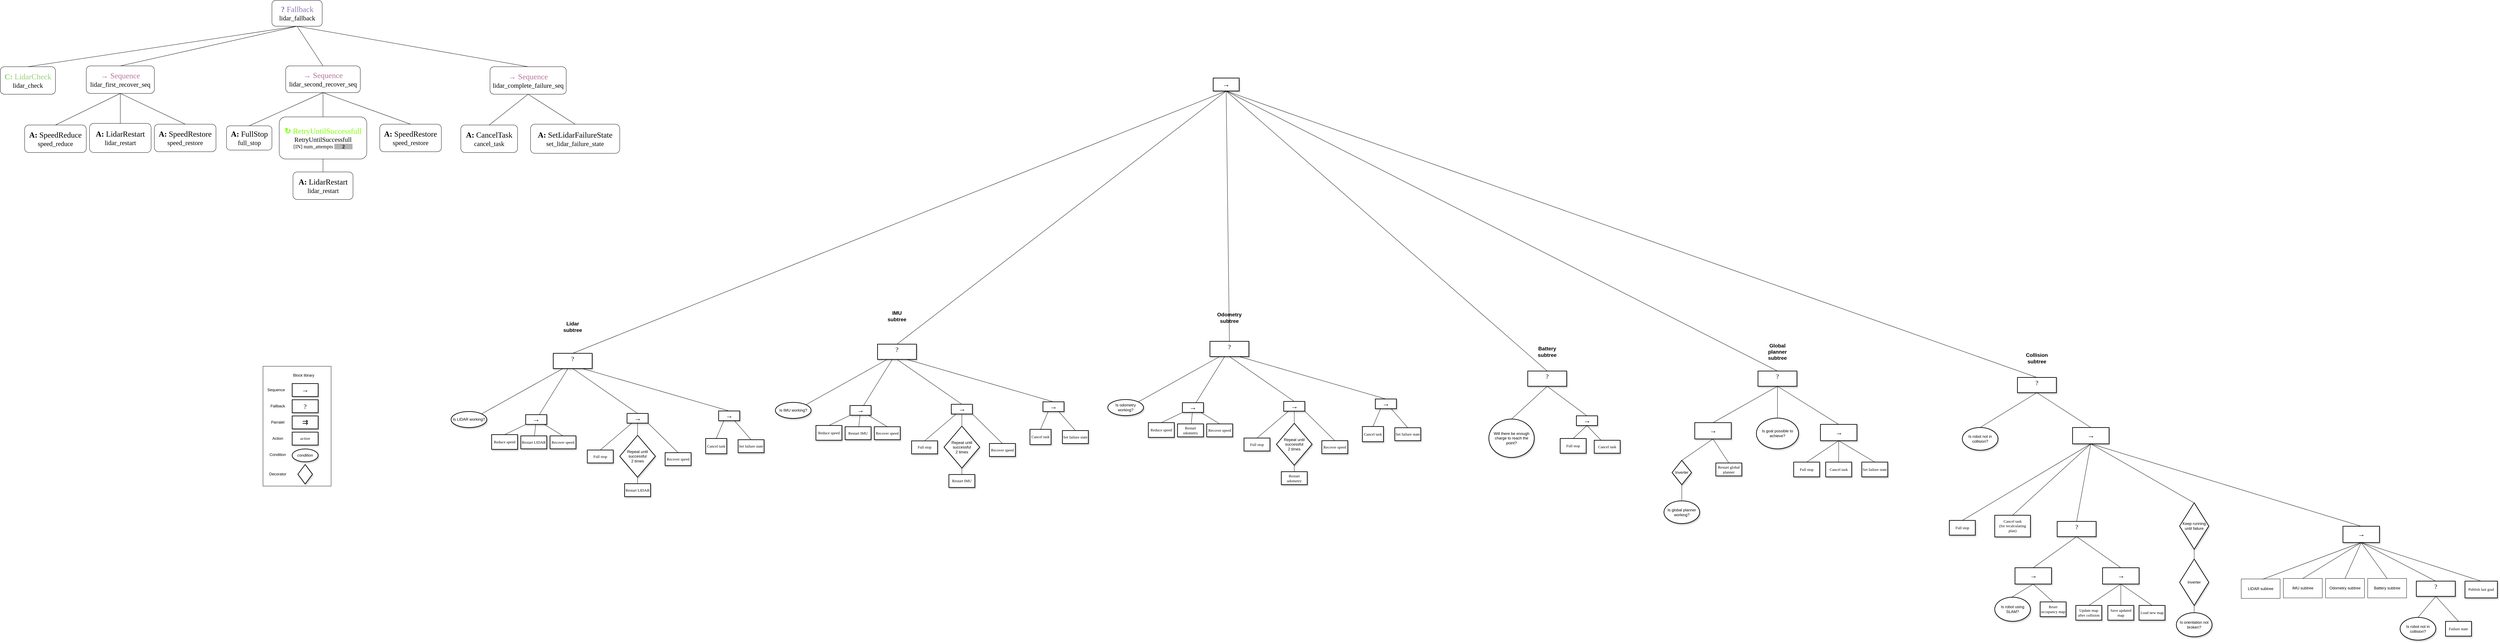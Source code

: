 <mxfile version="24.4.10" type="google">
  <diagram name="Page-1" id="10a91c8b-09ff-31b1-d368-03940ed4cc9e">
    <mxGraphModel grid="1" page="1" gridSize="10" guides="1" tooltips="1" connect="1" arrows="1" fold="1" pageScale="1" pageWidth="1100" pageHeight="850" background="none" math="0" shadow="0">
      <root>
        <mxCell id="0" />
        <mxCell id="1" parent="0" />
        <mxCell id="UioLQ09sQyiLT7YCH2Jn-2" value="&lt;font style=&quot;font-size: 20px;&quot;&gt;?&lt;/font&gt;&lt;div&gt;&lt;br/&gt;&lt;/div&gt;" style="whiteSpace=wrap;html=1;rounded=0;shadow=1;labelBackgroundColor=none;strokeWidth=2;fontFamily=Verdana;fontSize=12;align=center;" vertex="1" parent="1">
          <mxGeometry x="2690" y="-395.25" width="120" height="47" as="geometry" />
        </mxCell>
        <mxCell id="UioLQ09sQyiLT7YCH2Jn-3" value="Will there be enough charge to reach the point?" style="ellipse;whiteSpace=wrap;html=1;shadow=1;strokeWidth=2;" vertex="1" parent="1">
          <mxGeometry x="2570" y="-247" width="140" height="118.56" as="geometry" />
        </mxCell>
        <mxCell id="UioLQ09sQyiLT7YCH2Jn-4" style="edgeStyle=none;shape=connector;rounded=0;orthogonalLoop=1;jettySize=auto;html=1;exitX=0.5;exitY=0;exitDx=0;exitDy=0;entryX=0.5;entryY=1;entryDx=0;entryDy=0;labelBackgroundColor=default;strokeColor=default;align=center;verticalAlign=middle;fontFamily=Helvetica;fontSize=11;fontColor=default;endArrow=none;endFill=0;" edge="1" parent="1" source="UioLQ09sQyiLT7YCH2Jn-3" target="UioLQ09sQyiLT7YCH2Jn-2">
          <mxGeometry relative="1" as="geometry" />
        </mxCell>
        <mxCell id="UioLQ09sQyiLT7YCH2Jn-6" value="" style="edgeStyle=none;shape=connector;rounded=0;orthogonalLoop=1;jettySize=auto;html=1;labelBackgroundColor=default;strokeColor=default;align=center;verticalAlign=middle;fontFamily=Helvetica;fontSize=11;fontColor=default;endArrow=none;endFill=0;entryX=0.5;entryY=1;entryDx=0;entryDy=0;exitX=0.5;exitY=0;exitDx=0;exitDy=0;" edge="1" parent="1" source="UioLQ09sQyiLT7YCH2Jn-7" target="UioLQ09sQyiLT7YCH2Jn-2">
          <mxGeometry relative="1" as="geometry" />
        </mxCell>
        <mxCell id="UioLQ09sQyiLT7YCH2Jn-7" value="&lt;font style=&quot;font-size: 22px;&quot;&gt;→&lt;/font&gt;" style="whiteSpace=wrap;html=1;rounded=0;shadow=1;labelBackgroundColor=none;strokeWidth=2;fontFamily=Verdana;fontSize=12;align=center;" vertex="1" parent="1">
          <mxGeometry x="2840" y="-257" width="65" height="30" as="geometry" />
        </mxCell>
        <mxCell id="UioLQ09sQyiLT7YCH2Jn-8" value="" style="rounded=0;orthogonalLoop=1;jettySize=auto;html=1;endArrow=none;endFill=0;exitX=0.5;exitY=0;exitDx=0;exitDy=0;entryX=0.5;entryY=1;entryDx=0;entryDy=0;" edge="1" parent="1" source="UioLQ09sQyiLT7YCH2Jn-15" target="UioLQ09sQyiLT7YCH2Jn-7">
          <mxGeometry relative="1" as="geometry">
            <mxPoint x="2815" y="-174.5" as="sourcePoint" />
          </mxGeometry>
        </mxCell>
        <mxCell id="UioLQ09sQyiLT7YCH2Jn-9" value="" style="edgeStyle=none;shape=connector;rounded=0;orthogonalLoop=1;jettySize=auto;html=1;labelBackgroundColor=default;strokeColor=default;align=center;verticalAlign=middle;fontFamily=Helvetica;fontSize=11;fontColor=default;endArrow=none;endFill=0;entryX=0.5;entryY=1;entryDx=0;entryDy=0;" edge="1" parent="1" source="UioLQ09sQyiLT7YCH2Jn-10" target="UioLQ09sQyiLT7YCH2Jn-7">
          <mxGeometry relative="1" as="geometry" />
        </mxCell>
        <mxCell id="UioLQ09sQyiLT7YCH2Jn-10" value="Cancel task" style="whiteSpace=wrap;html=1;rounded=0;shadow=1;labelBackgroundColor=none;strokeWidth=2;fontFamily=Verdana;fontSize=12;align=center;fontColor=default;" vertex="1" parent="1">
          <mxGeometry x="2895" y="-181.5" width="80" height="40" as="geometry" />
        </mxCell>
        <mxCell id="UioLQ09sQyiLT7YCH2Jn-14" style="edgeStyle=none;shape=connector;rounded=0;orthogonalLoop=1;jettySize=auto;html=1;exitX=0.5;exitY=1;exitDx=0;exitDy=0;labelBackgroundColor=default;strokeColor=default;align=center;verticalAlign=middle;fontFamily=Helvetica;fontSize=11;fontColor=default;endArrow=none;endFill=0;" edge="1" parent="1" source="UioLQ09sQyiLT7YCH2Jn-7" target="UioLQ09sQyiLT7YCH2Jn-7">
          <mxGeometry relative="1" as="geometry" />
        </mxCell>
        <mxCell id="UioLQ09sQyiLT7YCH2Jn-15" value="Full stop" style="whiteSpace=wrap;html=1;rounded=0;shadow=1;labelBackgroundColor=none;strokeWidth=2;fontFamily=Verdana;fontSize=12;align=center;" vertex="1" parent="1">
          <mxGeometry x="2790" y="-187" width="80" height="45.5" as="geometry" />
        </mxCell>
        <mxCell id="UioLQ09sQyiLT7YCH2Jn-66" value="" style="group" connectable="0" vertex="1" parent="1">
          <mxGeometry x="-1210" y="-410" width="210" height="370" as="geometry" />
        </mxCell>
        <mxCell id="9AjhnX1oY22zLJzkxwzU-82" value="" style="rounded=0;whiteSpace=wrap;html=1;fontFamily=Helvetica;fontSize=11;fontColor=default;" vertex="1" parent="UioLQ09sQyiLT7YCH2Jn-66">
          <mxGeometry width="210" height="370" as="geometry" />
        </mxCell>
        <mxCell id="G0iIxaiOr9bZmsA65mvV-7" value="&lt;div&gt;Block library&lt;/div&gt;" style="text;html=1;align=center;verticalAlign=middle;resizable=0;points=[];autosize=1;strokeColor=none;fillColor=none;" vertex="1" parent="UioLQ09sQyiLT7YCH2Jn-66">
          <mxGeometry x="80" y="13.37" width="90" height="30" as="geometry" />
        </mxCell>
        <mxCell id="G0iIxaiOr9bZmsA65mvV-8" value="&lt;font style=&quot;font-size: 22px;&quot;&gt;→&lt;/font&gt;" style="whiteSpace=wrap;html=1;rounded=0;shadow=1;labelBackgroundColor=none;strokeWidth=2;fontFamily=Verdana;fontSize=12;align=center;" vertex="1" parent="UioLQ09sQyiLT7YCH2Jn-66">
          <mxGeometry x="90" y="53.37" width="80" height="40" as="geometry" />
        </mxCell>
        <mxCell id="G0iIxaiOr9bZmsA65mvV-9" value="&lt;font style=&quot;font-size: 20px;&quot;&gt;?&lt;/font&gt;" style="whiteSpace=wrap;html=1;rounded=0;shadow=1;labelBackgroundColor=none;strokeWidth=2;fontFamily=Verdana;fontSize=12;align=center;" vertex="1" parent="UioLQ09sQyiLT7YCH2Jn-66">
          <mxGeometry x="90" y="103.37" width="80" height="40" as="geometry" />
        </mxCell>
        <mxCell id="G0iIxaiOr9bZmsA65mvV-10" value="&lt;div&gt;Sequence&lt;/div&gt;" style="text;html=1;align=center;verticalAlign=middle;resizable=0;points=[];autosize=1;strokeColor=none;fillColor=none;" vertex="1" parent="UioLQ09sQyiLT7YCH2Jn-66">
          <mxGeometry y="58.37" width="80" height="30" as="geometry" />
        </mxCell>
        <mxCell id="G0iIxaiOr9bZmsA65mvV-11" value="Fallback" style="text;html=1;align=center;verticalAlign=middle;resizable=0;points=[];autosize=1;strokeColor=none;fillColor=none;" vertex="1" parent="UioLQ09sQyiLT7YCH2Jn-66">
          <mxGeometry x="10" y="108.37" width="70" height="30" as="geometry" />
        </mxCell>
        <mxCell id="G0iIxaiOr9bZmsA65mvV-12" value="&lt;font style=&quot;font-size: 22px;&quot;&gt;⇉&lt;/font&gt;" style="whiteSpace=wrap;html=1;rounded=0;shadow=1;labelBackgroundColor=none;strokeWidth=2;fontFamily=Verdana;fontSize=12;align=center;" vertex="1" parent="UioLQ09sQyiLT7YCH2Jn-66">
          <mxGeometry x="90" y="153.37" width="80" height="40" as="geometry" />
        </mxCell>
        <mxCell id="G0iIxaiOr9bZmsA65mvV-13" value="Parralel" style="text;html=1;align=center;verticalAlign=middle;resizable=0;points=[];autosize=1;strokeColor=none;fillColor=none;" vertex="1" parent="UioLQ09sQyiLT7YCH2Jn-66">
          <mxGeometry x="15" y="158.37" width="60" height="30" as="geometry" />
        </mxCell>
        <mxCell id="G0iIxaiOr9bZmsA65mvV-14" value="&lt;i&gt;action&lt;/i&gt;" style="whiteSpace=wrap;html=1;rounded=0;shadow=1;labelBackgroundColor=none;strokeWidth=2;fontFamily=Verdana;fontSize=12;align=center;" vertex="1" parent="UioLQ09sQyiLT7YCH2Jn-66">
          <mxGeometry x="90" y="203.37" width="80" height="40" as="geometry" />
        </mxCell>
        <mxCell id="G0iIxaiOr9bZmsA65mvV-15" value="Action" style="text;html=1;align=center;verticalAlign=middle;resizable=0;points=[];autosize=1;strokeColor=none;fillColor=none;" vertex="1" parent="UioLQ09sQyiLT7YCH2Jn-66">
          <mxGeometry x="15" y="208.37" width="60" height="30" as="geometry" />
        </mxCell>
        <mxCell id="G0iIxaiOr9bZmsA65mvV-18" value="Condition" style="text;html=1;align=center;verticalAlign=middle;resizable=0;points=[];autosize=1;strokeColor=none;fillColor=none;" vertex="1" parent="UioLQ09sQyiLT7YCH2Jn-66">
          <mxGeometry x="10" y="258.37" width="70" height="30" as="geometry" />
        </mxCell>
        <mxCell id="G0iIxaiOr9bZmsA65mvV-19" value="" style="rhombus;whiteSpace=wrap;html=1;strokeWidth=2;shadow=1;" vertex="1" parent="UioLQ09sQyiLT7YCH2Jn-66">
          <mxGeometry x="107.5" y="303.37" width="45" height="60" as="geometry" />
        </mxCell>
        <mxCell id="G0iIxaiOr9bZmsA65mvV-20" value="Decorator" style="text;html=1;align=center;verticalAlign=middle;resizable=0;points=[];autosize=1;strokeColor=none;fillColor=none;" vertex="1" parent="UioLQ09sQyiLT7YCH2Jn-66">
          <mxGeometry x="5" y="318.37" width="80" height="30" as="geometry" />
        </mxCell>
        <mxCell id="G0iIxaiOr9bZmsA65mvV-53" value="&lt;i&gt;condition&lt;/i&gt;" style="ellipse;whiteSpace=wrap;html=1;shadow=1;strokeWidth=2;" vertex="1" parent="UioLQ09sQyiLT7YCH2Jn-66">
          <mxGeometry x="90" y="255.37" width="80" height="39.5" as="geometry" />
        </mxCell>
        <mxCell id="48wu9TIcfDq3I_-A-M1b-1" value="&lt;font style=&quot;font-size: 22px;&quot;&gt;→&lt;/font&gt;" style="whiteSpace=wrap;html=1;rounded=0;shadow=1;labelBackgroundColor=none;strokeWidth=2;fontFamily=Verdana;fontSize=12;align=center;strokeColor=default;allowArrows=1;" vertex="1" parent="1">
          <mxGeometry x="1720" y="-1300" width="80" height="40" as="geometry" />
        </mxCell>
        <mxCell id="48wu9TIcfDq3I_-A-M1b-2" value="" style="rounded=0;html=1;labelBackgroundColor=none;startArrow=none;startFill=0;startSize=5;endArrow=none;endFill=0;endSize=5;jettySize=auto;orthogonalLoop=1;strokeWidth=1;fontFamily=Verdana;fontSize=12;exitX=0.5;exitY=1;exitDx=0;exitDy=0;entryX=0.5;entryY=0;entryDx=0;entryDy=0;" edge="1" parent="1" source="48wu9TIcfDq3I_-A-M1b-1" target="48wu9TIcfDq3I_-A-M1b-3">
          <mxGeometry x="-0.217" y="-14" relative="1" as="geometry">
            <mxPoint as="offset" />
            <mxPoint x="-269" y="-500" as="sourcePoint" />
            <mxPoint x="-375" y="-410" as="targetPoint" />
          </mxGeometry>
        </mxCell>
        <mxCell id="48wu9TIcfDq3I_-A-M1b-3" value="&lt;font style=&quot;font-size: 20px;&quot;&gt;?&lt;/font&gt;&lt;div&gt;&lt;br/&gt;&lt;/div&gt;" style="whiteSpace=wrap;html=1;rounded=0;shadow=1;labelBackgroundColor=none;strokeWidth=2;fontFamily=Verdana;fontSize=12;align=center;" vertex="1" parent="1">
          <mxGeometry x="-315" y="-450" width="120" height="47" as="geometry" />
        </mxCell>
        <mxCell id="48wu9TIcfDq3I_-A-M1b-4" value="Is LIDAR working?" style="ellipse;whiteSpace=wrap;html=1;shadow=1;strokeWidth=2;" vertex="1" parent="1">
          <mxGeometry x="-630" y="-270.31" width="110" height="49.5" as="geometry" />
        </mxCell>
        <mxCell id="48wu9TIcfDq3I_-A-M1b-5" style="edgeStyle=none;shape=connector;rounded=0;orthogonalLoop=1;jettySize=auto;html=1;exitX=1;exitY=0;exitDx=0;exitDy=0;entryX=0.25;entryY=1;entryDx=0;entryDy=0;labelBackgroundColor=default;strokeColor=default;align=center;verticalAlign=middle;fontFamily=Helvetica;fontSize=11;fontColor=default;endArrow=none;endFill=0;" edge="1" parent="1" source="48wu9TIcfDq3I_-A-M1b-4" target="48wu9TIcfDq3I_-A-M1b-3">
          <mxGeometry relative="1" as="geometry" />
        </mxCell>
        <mxCell id="48wu9TIcfDq3I_-A-M1b-6" value="" style="edgeStyle=none;shape=connector;rounded=0;orthogonalLoop=1;jettySize=auto;html=1;labelBackgroundColor=default;strokeColor=default;align=center;verticalAlign=middle;fontFamily=Helvetica;fontSize=11;fontColor=default;endArrow=none;endFill=0;entryX=0.75;entryY=1;entryDx=0;entryDy=0;exitX=0.5;exitY=0;exitDx=0;exitDy=0;" edge="1" parent="1" source="48wu9TIcfDq3I_-A-M1b-29" target="48wu9TIcfDq3I_-A-M1b-30">
          <mxGeometry relative="1" as="geometry" />
        </mxCell>
        <mxCell id="48wu9TIcfDq3I_-A-M1b-7" value="" style="edgeStyle=none;shape=connector;rounded=0;orthogonalLoop=1;jettySize=auto;html=1;labelBackgroundColor=default;strokeColor=default;align=center;verticalAlign=middle;fontFamily=Helvetica;fontSize=11;fontColor=default;endArrow=none;endFill=0;" edge="1" parent="1" source="48wu9TIcfDq3I_-A-M1b-8" target="48wu9TIcfDq3I_-A-M1b-3">
          <mxGeometry relative="1" as="geometry" />
        </mxCell>
        <mxCell id="48wu9TIcfDq3I_-A-M1b-8" value="&lt;font style=&quot;font-size: 22px;&quot;&gt;→&lt;/font&gt;" style="whiteSpace=wrap;html=1;rounded=0;shadow=1;labelBackgroundColor=none;strokeWidth=2;fontFamily=Verdana;fontSize=12;align=center;" vertex="1" parent="1">
          <mxGeometry x="-400" y="-260.56" width="65" height="30" as="geometry" />
        </mxCell>
        <mxCell id="48wu9TIcfDq3I_-A-M1b-9" value="" style="rounded=0;orthogonalLoop=1;jettySize=auto;html=1;endArrow=none;endFill=0;exitX=0.5;exitY=0;exitDx=0;exitDy=0;" edge="1" parent="1" source="48wu9TIcfDq3I_-A-M1b-16" target="48wu9TIcfDq3I_-A-M1b-8">
          <mxGeometry relative="1" as="geometry">
            <mxPoint x="-425" y="-178.06" as="sourcePoint" />
          </mxGeometry>
        </mxCell>
        <mxCell id="48wu9TIcfDq3I_-A-M1b-10" value="" style="edgeStyle=none;shape=connector;rounded=0;orthogonalLoop=1;jettySize=auto;html=1;labelBackgroundColor=default;strokeColor=default;align=center;verticalAlign=middle;fontFamily=Helvetica;fontSize=11;fontColor=default;endArrow=none;endFill=0;" edge="1" parent="1" source="48wu9TIcfDq3I_-A-M1b-11" target="48wu9TIcfDq3I_-A-M1b-8">
          <mxGeometry relative="1" as="geometry" />
        </mxCell>
        <mxCell id="48wu9TIcfDq3I_-A-M1b-11" value="Restart LIDAR" style="whiteSpace=wrap;html=1;rounded=0;shadow=1;labelBackgroundColor=none;strokeWidth=2;fontFamily=Verdana;fontSize=12;align=center;fontColor=default;" vertex="1" parent="1">
          <mxGeometry x="-415" y="-195.06" width="80" height="40" as="geometry" />
        </mxCell>
        <mxCell id="48wu9TIcfDq3I_-A-M1b-12" value="" style="edgeStyle=none;shape=connector;rounded=0;orthogonalLoop=1;jettySize=auto;html=1;labelBackgroundColor=default;strokeColor=default;align=center;verticalAlign=middle;fontFamily=Helvetica;fontSize=11;fontColor=default;endArrow=none;endFill=0;exitX=0.5;exitY=0;exitDx=0;exitDy=0;" edge="1" parent="1" source="48wu9TIcfDq3I_-A-M1b-17" target="48wu9TIcfDq3I_-A-M1b-8">
          <mxGeometry relative="1" as="geometry">
            <mxPoint x="-175" y="-258.06" as="sourcePoint" />
          </mxGeometry>
        </mxCell>
        <mxCell id="48wu9TIcfDq3I_-A-M1b-13" value="" style="edgeStyle=none;shape=connector;rounded=0;orthogonalLoop=1;jettySize=auto;html=1;labelBackgroundColor=default;strokeColor=default;align=center;verticalAlign=middle;fontFamily=Helvetica;fontSize=11;fontColor=default;endArrow=none;endFill=0;exitX=0.25;exitY=1;exitDx=0;exitDy=0;entryX=0.5;entryY=0;entryDx=0;entryDy=0;" edge="1" parent="1" source="48wu9TIcfDq3I_-A-M1b-30" target="48wu9TIcfDq3I_-A-M1b-31">
          <mxGeometry relative="1" as="geometry">
            <mxPoint x="25" y="89.88" as="sourcePoint" />
          </mxGeometry>
        </mxCell>
        <mxCell id="48wu9TIcfDq3I_-A-M1b-14" value="" style="edgeStyle=none;shape=connector;rounded=0;orthogonalLoop=1;jettySize=auto;html=1;labelBackgroundColor=default;strokeColor=default;align=center;verticalAlign=middle;fontFamily=Helvetica;fontSize=11;fontColor=default;endArrow=none;endFill=0;entryX=0.75;entryY=1;entryDx=0;entryDy=0;exitX=0.5;exitY=0;exitDx=0;exitDy=0;" edge="1" parent="1" source="48wu9TIcfDq3I_-A-M1b-30" target="48wu9TIcfDq3I_-A-M1b-3">
          <mxGeometry relative="1" as="geometry">
            <mxPoint x="25" y="-380" as="sourcePoint" />
          </mxGeometry>
        </mxCell>
        <mxCell id="48wu9TIcfDq3I_-A-M1b-15" style="edgeStyle=none;shape=connector;rounded=0;orthogonalLoop=1;jettySize=auto;html=1;exitX=0.5;exitY=1;exitDx=0;exitDy=0;labelBackgroundColor=default;strokeColor=default;align=center;verticalAlign=middle;fontFamily=Helvetica;fontSize=11;fontColor=default;endArrow=none;endFill=0;" edge="1" parent="1" source="48wu9TIcfDq3I_-A-M1b-8" target="48wu9TIcfDq3I_-A-M1b-8">
          <mxGeometry relative="1" as="geometry" />
        </mxCell>
        <mxCell id="48wu9TIcfDq3I_-A-M1b-16" value="Reduce speed" style="whiteSpace=wrap;html=1;rounded=0;shadow=1;labelBackgroundColor=none;strokeWidth=2;fontFamily=Verdana;fontSize=12;align=center;" vertex="1" parent="1">
          <mxGeometry x="-505" y="-198.93" width="80" height="45.5" as="geometry" />
        </mxCell>
        <mxCell id="48wu9TIcfDq3I_-A-M1b-17" value="Recover speed" style="whiteSpace=wrap;html=1;rounded=0;shadow=1;labelBackgroundColor=none;strokeWidth=2;fontFamily=Verdana;fontSize=12;align=center;" vertex="1" parent="1">
          <mxGeometry x="-325" y="-195.06" width="80" height="40" as="geometry" />
        </mxCell>
        <mxCell id="48wu9TIcfDq3I_-A-M1b-18" value="&lt;font style=&quot;font-size: 22px;&quot;&gt;→&lt;/font&gt;" style="whiteSpace=wrap;html=1;rounded=0;shadow=1;labelBackgroundColor=none;strokeWidth=2;fontFamily=Verdana;fontSize=12;align=center;" vertex="1" parent="1">
          <mxGeometry x="-87.5" y="-264.37" width="65" height="30" as="geometry" />
        </mxCell>
        <mxCell id="48wu9TIcfDq3I_-A-M1b-19" value="" style="rounded=0;orthogonalLoop=1;jettySize=auto;html=1;endArrow=none;endFill=0;exitX=0.5;exitY=0;exitDx=0;exitDy=0;" edge="1" parent="1" source="48wu9TIcfDq3I_-A-M1b-23" target="48wu9TIcfDq3I_-A-M1b-18">
          <mxGeometry relative="1" as="geometry">
            <mxPoint x="-120" y="-254" as="sourcePoint" />
          </mxGeometry>
        </mxCell>
        <mxCell id="48wu9TIcfDq3I_-A-M1b-20" value="" style="edgeStyle=none;shape=connector;rounded=0;orthogonalLoop=1;jettySize=auto;html=1;labelBackgroundColor=default;strokeColor=default;align=center;verticalAlign=middle;fontFamily=Helvetica;fontSize=11;fontColor=default;endArrow=none;endFill=0;exitX=0.5;exitY=0;exitDx=0;exitDy=0;" edge="1" parent="1" source="48wu9TIcfDq3I_-A-M1b-25" target="48wu9TIcfDq3I_-A-M1b-18">
          <mxGeometry relative="1" as="geometry">
            <mxPoint x="100" y="-187.5" as="sourcePoint" />
          </mxGeometry>
        </mxCell>
        <mxCell id="48wu9TIcfDq3I_-A-M1b-21" value="Restart LIDAR" style="whiteSpace=wrap;html=1;rounded=0;shadow=1;labelBackgroundColor=none;strokeWidth=2;fontFamily=Verdana;fontSize=12;align=center;fontColor=default;" vertex="1" parent="1">
          <mxGeometry x="-95" y="-47.5" width="80" height="40" as="geometry" />
        </mxCell>
        <mxCell id="48wu9TIcfDq3I_-A-M1b-22" style="edgeStyle=none;shape=connector;rounded=0;orthogonalLoop=1;jettySize=auto;html=1;exitX=0.5;exitY=1;exitDx=0;exitDy=0;labelBackgroundColor=default;strokeColor=default;align=center;verticalAlign=middle;fontFamily=Helvetica;fontSize=11;fontColor=default;endArrow=none;endFill=0;" edge="1" parent="1" source="48wu9TIcfDq3I_-A-M1b-18" target="48wu9TIcfDq3I_-A-M1b-18">
          <mxGeometry relative="1" as="geometry" />
        </mxCell>
        <mxCell id="48wu9TIcfDq3I_-A-M1b-23" value="Full stop" style="whiteSpace=wrap;html=1;rounded=0;shadow=1;labelBackgroundColor=none;strokeWidth=2;fontFamily=Verdana;fontSize=12;align=center;" vertex="1" parent="1">
          <mxGeometry x="-210" y="-151.37" width="80" height="40" as="geometry" />
        </mxCell>
        <mxCell id="48wu9TIcfDq3I_-A-M1b-24" value="" style="edgeStyle=none;shape=connector;rounded=0;orthogonalLoop=1;jettySize=auto;html=1;labelBackgroundColor=default;strokeColor=default;align=center;verticalAlign=middle;fontFamily=Helvetica;fontSize=11;fontColor=default;endArrow=none;endFill=0;entryX=0.5;entryY=1;entryDx=0;entryDy=0;exitX=0.5;exitY=0;exitDx=0;exitDy=0;" edge="1" parent="1" source="48wu9TIcfDq3I_-A-M1b-18" target="48wu9TIcfDq3I_-A-M1b-3">
          <mxGeometry relative="1" as="geometry">
            <mxPoint x="-185" y="-369.32" as="sourcePoint" />
            <mxPoint x="-154" y="-409.32" as="targetPoint" />
          </mxGeometry>
        </mxCell>
        <mxCell id="48wu9TIcfDq3I_-A-M1b-25" value="Repeat until successful&lt;br&gt;2 times" style="rhombus;whiteSpace=wrap;html=1;strokeWidth=2;shadow=1;" vertex="1" parent="1">
          <mxGeometry x="-110" y="-196.87" width="110" height="129.37" as="geometry" />
        </mxCell>
        <mxCell id="48wu9TIcfDq3I_-A-M1b-26" value="" style="edgeStyle=none;shape=connector;rounded=0;orthogonalLoop=1;jettySize=auto;html=1;labelBackgroundColor=default;strokeColor=default;align=center;verticalAlign=middle;fontFamily=Helvetica;fontSize=11;fontColor=default;endArrow=none;endFill=0;exitX=0.5;exitY=0;exitDx=0;exitDy=0;entryX=0.5;entryY=1;entryDx=0;entryDy=0;" edge="1" parent="1" source="48wu9TIcfDq3I_-A-M1b-21" target="48wu9TIcfDq3I_-A-M1b-25">
          <mxGeometry relative="1" as="geometry">
            <mxPoint x="20" y="-60.62" as="sourcePoint" />
            <mxPoint x="-40" y="-122.5" as="targetPoint" />
          </mxGeometry>
        </mxCell>
        <mxCell id="48wu9TIcfDq3I_-A-M1b-27" value="Recover speed" style="whiteSpace=wrap;html=1;rounded=0;shadow=1;labelBackgroundColor=none;strokeWidth=2;fontFamily=Verdana;fontSize=12;align=center;" vertex="1" parent="1">
          <mxGeometry x="30" y="-143.25" width="80" height="40" as="geometry" />
        </mxCell>
        <mxCell id="48wu9TIcfDq3I_-A-M1b-28" value="" style="edgeStyle=none;shape=connector;rounded=0;orthogonalLoop=1;jettySize=auto;html=1;labelBackgroundColor=default;strokeColor=default;align=center;verticalAlign=middle;fontFamily=Helvetica;fontSize=11;fontColor=default;endArrow=none;endFill=0;exitX=0.5;exitY=0;exitDx=0;exitDy=0;entryX=1;entryY=1;entryDx=0;entryDy=0;" edge="1" parent="1" source="48wu9TIcfDq3I_-A-M1b-27" target="48wu9TIcfDq3I_-A-M1b-18">
          <mxGeometry relative="1" as="geometry">
            <mxPoint x="-150" y="-171.5" as="sourcePoint" />
            <mxPoint x="-249" y="-219.5" as="targetPoint" />
          </mxGeometry>
        </mxCell>
        <mxCell id="48wu9TIcfDq3I_-A-M1b-29" value="Set failure state" style="whiteSpace=wrap;html=1;rounded=0;shadow=1;labelBackgroundColor=none;strokeWidth=2;fontFamily=Verdana;fontSize=12;align=center;fontColor=default;" vertex="1" parent="1">
          <mxGeometry x="255" y="-183.25" width="80" height="40" as="geometry" />
        </mxCell>
        <mxCell id="48wu9TIcfDq3I_-A-M1b-30" value="&lt;font style=&quot;font-size: 22px;&quot;&gt;→&lt;/font&gt;" style="whiteSpace=wrap;html=1;rounded=0;shadow=1;labelBackgroundColor=none;strokeWidth=2;fontFamily=Verdana;fontSize=12;align=center;" vertex="1" parent="1">
          <mxGeometry x="195" y="-272" width="65" height="30" as="geometry" />
        </mxCell>
        <mxCell id="48wu9TIcfDq3I_-A-M1b-31" value="Cancel task" style="whiteSpace=wrap;html=1;rounded=0;shadow=1;labelBackgroundColor=none;strokeWidth=2;fontFamily=Verdana;fontSize=12;align=center;fontColor=default;" vertex="1" parent="1">
          <mxGeometry x="155" y="-187" width="65" height="47" as="geometry" />
        </mxCell>
        <mxCell id="48wu9TIcfDq3I_-A-M1b-32" value="&lt;font style=&quot;font-size: 20px;&quot;&gt;?&lt;/font&gt;&lt;div&gt;&lt;br/&gt;&lt;/div&gt;" style="whiteSpace=wrap;html=1;rounded=0;shadow=1;labelBackgroundColor=none;strokeWidth=2;fontFamily=Verdana;fontSize=12;align=center;" vertex="1" parent="1">
          <mxGeometry x="685" y="-478.25" width="120" height="47" as="geometry" />
        </mxCell>
        <mxCell id="48wu9TIcfDq3I_-A-M1b-33" value="Is IMU working?" style="ellipse;whiteSpace=wrap;html=1;shadow=1;strokeWidth=2;" vertex="1" parent="1">
          <mxGeometry x="370" y="-298.56" width="110" height="49.5" as="geometry" />
        </mxCell>
        <mxCell id="48wu9TIcfDq3I_-A-M1b-34" style="edgeStyle=none;shape=connector;rounded=0;orthogonalLoop=1;jettySize=auto;html=1;exitX=1;exitY=0;exitDx=0;exitDy=0;entryX=0.25;entryY=1;entryDx=0;entryDy=0;labelBackgroundColor=default;strokeColor=default;align=center;verticalAlign=middle;fontFamily=Helvetica;fontSize=11;fontColor=default;endArrow=none;endFill=0;" edge="1" parent="1" source="48wu9TIcfDq3I_-A-M1b-33" target="48wu9TIcfDq3I_-A-M1b-32">
          <mxGeometry relative="1" as="geometry" />
        </mxCell>
        <mxCell id="48wu9TIcfDq3I_-A-M1b-35" value="" style="edgeStyle=none;shape=connector;rounded=0;orthogonalLoop=1;jettySize=auto;html=1;labelBackgroundColor=default;strokeColor=default;align=center;verticalAlign=middle;fontFamily=Helvetica;fontSize=11;fontColor=default;endArrow=none;endFill=0;entryX=0.75;entryY=1;entryDx=0;entryDy=0;exitX=0.5;exitY=0;exitDx=0;exitDy=0;" edge="1" parent="1" source="48wu9TIcfDq3I_-A-M1b-58" target="48wu9TIcfDq3I_-A-M1b-59">
          <mxGeometry relative="1" as="geometry" />
        </mxCell>
        <mxCell id="48wu9TIcfDq3I_-A-M1b-36" value="" style="edgeStyle=none;shape=connector;rounded=0;orthogonalLoop=1;jettySize=auto;html=1;labelBackgroundColor=default;strokeColor=default;align=center;verticalAlign=middle;fontFamily=Helvetica;fontSize=11;fontColor=default;endArrow=none;endFill=0;" edge="1" parent="1" source="48wu9TIcfDq3I_-A-M1b-37" target="48wu9TIcfDq3I_-A-M1b-32">
          <mxGeometry relative="1" as="geometry" />
        </mxCell>
        <mxCell id="48wu9TIcfDq3I_-A-M1b-37" value="&lt;font style=&quot;font-size: 22px;&quot;&gt;→&lt;/font&gt;" style="whiteSpace=wrap;html=1;rounded=0;shadow=1;labelBackgroundColor=none;strokeWidth=2;fontFamily=Verdana;fontSize=12;align=center;" vertex="1" parent="1">
          <mxGeometry x="600" y="-288.81" width="65" height="30" as="geometry" />
        </mxCell>
        <mxCell id="48wu9TIcfDq3I_-A-M1b-38" value="" style="rounded=0;orthogonalLoop=1;jettySize=auto;html=1;endArrow=none;endFill=0;exitX=0.5;exitY=0;exitDx=0;exitDy=0;" edge="1" parent="1" source="48wu9TIcfDq3I_-A-M1b-45" target="48wu9TIcfDq3I_-A-M1b-37">
          <mxGeometry relative="1" as="geometry">
            <mxPoint x="575" y="-206.31" as="sourcePoint" />
          </mxGeometry>
        </mxCell>
        <mxCell id="48wu9TIcfDq3I_-A-M1b-39" value="" style="edgeStyle=none;shape=connector;rounded=0;orthogonalLoop=1;jettySize=auto;html=1;labelBackgroundColor=default;strokeColor=default;align=center;verticalAlign=middle;fontFamily=Helvetica;fontSize=11;fontColor=default;endArrow=none;endFill=0;" edge="1" parent="1" source="48wu9TIcfDq3I_-A-M1b-40" target="48wu9TIcfDq3I_-A-M1b-37">
          <mxGeometry relative="1" as="geometry" />
        </mxCell>
        <mxCell id="48wu9TIcfDq3I_-A-M1b-40" value="Restart IMU" style="whiteSpace=wrap;html=1;rounded=0;shadow=1;labelBackgroundColor=none;strokeWidth=2;fontFamily=Verdana;fontSize=12;align=center;fontColor=default;" vertex="1" parent="1">
          <mxGeometry x="585" y="-223.31" width="80" height="40" as="geometry" />
        </mxCell>
        <mxCell id="48wu9TIcfDq3I_-A-M1b-41" value="" style="edgeStyle=none;shape=connector;rounded=0;orthogonalLoop=1;jettySize=auto;html=1;labelBackgroundColor=default;strokeColor=default;align=center;verticalAlign=middle;fontFamily=Helvetica;fontSize=11;fontColor=default;endArrow=none;endFill=0;exitX=0.5;exitY=0;exitDx=0;exitDy=0;" edge="1" parent="1" source="48wu9TIcfDq3I_-A-M1b-46" target="48wu9TIcfDq3I_-A-M1b-37">
          <mxGeometry relative="1" as="geometry">
            <mxPoint x="825" y="-286.31" as="sourcePoint" />
          </mxGeometry>
        </mxCell>
        <mxCell id="48wu9TIcfDq3I_-A-M1b-42" value="" style="edgeStyle=none;shape=connector;rounded=0;orthogonalLoop=1;jettySize=auto;html=1;labelBackgroundColor=default;strokeColor=default;align=center;verticalAlign=middle;fontFamily=Helvetica;fontSize=11;fontColor=default;endArrow=none;endFill=0;exitX=0.25;exitY=1;exitDx=0;exitDy=0;entryX=0.5;entryY=0;entryDx=0;entryDy=0;" edge="1" parent="1" source="48wu9TIcfDq3I_-A-M1b-59" target="48wu9TIcfDq3I_-A-M1b-60">
          <mxGeometry relative="1" as="geometry">
            <mxPoint x="1025" y="61.63" as="sourcePoint" />
          </mxGeometry>
        </mxCell>
        <mxCell id="48wu9TIcfDq3I_-A-M1b-43" value="" style="edgeStyle=none;shape=connector;rounded=0;orthogonalLoop=1;jettySize=auto;html=1;labelBackgroundColor=default;strokeColor=default;align=center;verticalAlign=middle;fontFamily=Helvetica;fontSize=11;fontColor=default;endArrow=none;endFill=0;entryX=0.75;entryY=1;entryDx=0;entryDy=0;exitX=0.5;exitY=0;exitDx=0;exitDy=0;" edge="1" parent="1" source="48wu9TIcfDq3I_-A-M1b-59" target="48wu9TIcfDq3I_-A-M1b-32">
          <mxGeometry relative="1" as="geometry">
            <mxPoint x="1025" y="-408.25" as="sourcePoint" />
          </mxGeometry>
        </mxCell>
        <mxCell id="48wu9TIcfDq3I_-A-M1b-44" style="edgeStyle=none;shape=connector;rounded=0;orthogonalLoop=1;jettySize=auto;html=1;exitX=0.5;exitY=1;exitDx=0;exitDy=0;labelBackgroundColor=default;strokeColor=default;align=center;verticalAlign=middle;fontFamily=Helvetica;fontSize=11;fontColor=default;endArrow=none;endFill=0;" edge="1" parent="1" source="48wu9TIcfDq3I_-A-M1b-37" target="48wu9TIcfDq3I_-A-M1b-37">
          <mxGeometry relative="1" as="geometry" />
        </mxCell>
        <mxCell id="48wu9TIcfDq3I_-A-M1b-45" value="Reduce speed" style="whiteSpace=wrap;html=1;rounded=0;shadow=1;labelBackgroundColor=none;strokeWidth=2;fontFamily=Verdana;fontSize=12;align=center;" vertex="1" parent="1">
          <mxGeometry x="495" y="-227.18" width="80" height="45.5" as="geometry" />
        </mxCell>
        <mxCell id="48wu9TIcfDq3I_-A-M1b-46" value="Recover speed" style="whiteSpace=wrap;html=1;rounded=0;shadow=1;labelBackgroundColor=none;strokeWidth=2;fontFamily=Verdana;fontSize=12;align=center;" vertex="1" parent="1">
          <mxGeometry x="675" y="-223.31" width="80" height="40" as="geometry" />
        </mxCell>
        <mxCell id="48wu9TIcfDq3I_-A-M1b-47" value="&lt;font style=&quot;font-size: 22px;&quot;&gt;→&lt;/font&gt;" style="whiteSpace=wrap;html=1;rounded=0;shadow=1;labelBackgroundColor=none;strokeWidth=2;fontFamily=Verdana;fontSize=12;align=center;" vertex="1" parent="1">
          <mxGeometry x="912.5" y="-292.62" width="65" height="30" as="geometry" />
        </mxCell>
        <mxCell id="48wu9TIcfDq3I_-A-M1b-48" value="" style="rounded=0;orthogonalLoop=1;jettySize=auto;html=1;endArrow=none;endFill=0;exitX=0.5;exitY=0;exitDx=0;exitDy=0;" edge="1" parent="1" source="48wu9TIcfDq3I_-A-M1b-52" target="48wu9TIcfDq3I_-A-M1b-47">
          <mxGeometry relative="1" as="geometry">
            <mxPoint x="880" y="-282.25" as="sourcePoint" />
          </mxGeometry>
        </mxCell>
        <mxCell id="48wu9TIcfDq3I_-A-M1b-49" value="" style="edgeStyle=none;shape=connector;rounded=0;orthogonalLoop=1;jettySize=auto;html=1;labelBackgroundColor=default;strokeColor=default;align=center;verticalAlign=middle;fontFamily=Helvetica;fontSize=11;fontColor=default;endArrow=none;endFill=0;exitX=0.5;exitY=0;exitDx=0;exitDy=0;" edge="1" parent="1" source="48wu9TIcfDq3I_-A-M1b-54" target="48wu9TIcfDq3I_-A-M1b-47">
          <mxGeometry relative="1" as="geometry">
            <mxPoint x="1100" y="-215.75" as="sourcePoint" />
          </mxGeometry>
        </mxCell>
        <mxCell id="48wu9TIcfDq3I_-A-M1b-50" value="Restart IMU" style="whiteSpace=wrap;html=1;rounded=0;shadow=1;labelBackgroundColor=none;strokeWidth=2;fontFamily=Verdana;fontSize=12;align=center;fontColor=default;" vertex="1" parent="1">
          <mxGeometry x="905" y="-75.75" width="80" height="40" as="geometry" />
        </mxCell>
        <mxCell id="48wu9TIcfDq3I_-A-M1b-51" style="edgeStyle=none;shape=connector;rounded=0;orthogonalLoop=1;jettySize=auto;html=1;exitX=0.5;exitY=1;exitDx=0;exitDy=0;labelBackgroundColor=default;strokeColor=default;align=center;verticalAlign=middle;fontFamily=Helvetica;fontSize=11;fontColor=default;endArrow=none;endFill=0;" edge="1" parent="1" source="48wu9TIcfDq3I_-A-M1b-47" target="48wu9TIcfDq3I_-A-M1b-47">
          <mxGeometry relative="1" as="geometry" />
        </mxCell>
        <mxCell id="48wu9TIcfDq3I_-A-M1b-52" value="Full stop" style="whiteSpace=wrap;html=1;rounded=0;shadow=1;labelBackgroundColor=none;strokeWidth=2;fontFamily=Verdana;fontSize=12;align=center;" vertex="1" parent="1">
          <mxGeometry x="790" y="-179.62" width="80" height="40" as="geometry" />
        </mxCell>
        <mxCell id="48wu9TIcfDq3I_-A-M1b-53" value="" style="edgeStyle=none;shape=connector;rounded=0;orthogonalLoop=1;jettySize=auto;html=1;labelBackgroundColor=default;strokeColor=default;align=center;verticalAlign=middle;fontFamily=Helvetica;fontSize=11;fontColor=default;endArrow=none;endFill=0;entryX=0.5;entryY=1;entryDx=0;entryDy=0;exitX=0.5;exitY=0;exitDx=0;exitDy=0;" edge="1" parent="1" source="48wu9TIcfDq3I_-A-M1b-47" target="48wu9TIcfDq3I_-A-M1b-32">
          <mxGeometry relative="1" as="geometry">
            <mxPoint x="815" y="-397.57" as="sourcePoint" />
            <mxPoint x="846" y="-437.57" as="targetPoint" />
          </mxGeometry>
        </mxCell>
        <mxCell id="48wu9TIcfDq3I_-A-M1b-54" value="Repeat until successful&lt;br&gt;2 times" style="rhombus;whiteSpace=wrap;html=1;strokeWidth=2;shadow=1;" vertex="1" parent="1">
          <mxGeometry x="890" y="-225.12" width="110" height="129.37" as="geometry" />
        </mxCell>
        <mxCell id="48wu9TIcfDq3I_-A-M1b-55" value="" style="edgeStyle=none;shape=connector;rounded=0;orthogonalLoop=1;jettySize=auto;html=1;labelBackgroundColor=default;strokeColor=default;align=center;verticalAlign=middle;fontFamily=Helvetica;fontSize=11;fontColor=default;endArrow=none;endFill=0;exitX=0.5;exitY=0;exitDx=0;exitDy=0;entryX=0.5;entryY=1;entryDx=0;entryDy=0;" edge="1" parent="1" source="48wu9TIcfDq3I_-A-M1b-50" target="48wu9TIcfDq3I_-A-M1b-54">
          <mxGeometry relative="1" as="geometry">
            <mxPoint x="1020" y="-88.87" as="sourcePoint" />
            <mxPoint x="960" y="-150.75" as="targetPoint" />
          </mxGeometry>
        </mxCell>
        <mxCell id="48wu9TIcfDq3I_-A-M1b-56" value="Recover speed" style="whiteSpace=wrap;html=1;rounded=0;shadow=1;labelBackgroundColor=none;strokeWidth=2;fontFamily=Verdana;fontSize=12;align=center;" vertex="1" parent="1">
          <mxGeometry x="1030" y="-171.5" width="80" height="40" as="geometry" />
        </mxCell>
        <mxCell id="48wu9TIcfDq3I_-A-M1b-57" value="" style="edgeStyle=none;shape=connector;rounded=0;orthogonalLoop=1;jettySize=auto;html=1;labelBackgroundColor=default;strokeColor=default;align=center;verticalAlign=middle;fontFamily=Helvetica;fontSize=11;fontColor=default;endArrow=none;endFill=0;exitX=0.5;exitY=0;exitDx=0;exitDy=0;entryX=1;entryY=1;entryDx=0;entryDy=0;" edge="1" parent="1" source="48wu9TIcfDq3I_-A-M1b-56" target="48wu9TIcfDq3I_-A-M1b-47">
          <mxGeometry relative="1" as="geometry">
            <mxPoint x="850" y="-199.75" as="sourcePoint" />
            <mxPoint x="751" y="-247.75" as="targetPoint" />
          </mxGeometry>
        </mxCell>
        <mxCell id="48wu9TIcfDq3I_-A-M1b-58" value="Set failure state" style="whiteSpace=wrap;html=1;rounded=0;shadow=1;labelBackgroundColor=none;strokeWidth=2;fontFamily=Verdana;fontSize=12;align=center;fontColor=default;" vertex="1" parent="1">
          <mxGeometry x="1255" y="-211.5" width="80" height="40" as="geometry" />
        </mxCell>
        <mxCell id="48wu9TIcfDq3I_-A-M1b-59" value="&lt;font style=&quot;font-size: 22px;&quot;&gt;→&lt;/font&gt;" style="whiteSpace=wrap;html=1;rounded=0;shadow=1;labelBackgroundColor=none;strokeWidth=2;fontFamily=Verdana;fontSize=12;align=center;" vertex="1" parent="1">
          <mxGeometry x="1195" y="-300.25" width="65" height="30" as="geometry" />
        </mxCell>
        <mxCell id="48wu9TIcfDq3I_-A-M1b-60" value="Cancel task" style="whiteSpace=wrap;html=1;rounded=0;shadow=1;labelBackgroundColor=none;strokeWidth=2;fontFamily=Verdana;fontSize=12;align=center;fontColor=default;" vertex="1" parent="1">
          <mxGeometry x="1155" y="-215.25" width="65" height="47" as="geometry" />
        </mxCell>
        <mxCell id="48wu9TIcfDq3I_-A-M1b-61" value="&lt;font style=&quot;font-size: 20px;&quot;&gt;?&lt;/font&gt;&lt;div&gt;&lt;br/&gt;&lt;/div&gt;" style="whiteSpace=wrap;html=1;rounded=0;shadow=1;labelBackgroundColor=none;strokeWidth=2;fontFamily=Verdana;fontSize=12;align=center;" vertex="1" parent="1">
          <mxGeometry x="1710" y="-487" width="120" height="47" as="geometry" />
        </mxCell>
        <mxCell id="48wu9TIcfDq3I_-A-M1b-62" value="Is odometry working?" style="ellipse;whiteSpace=wrap;html=1;shadow=1;strokeWidth=2;" vertex="1" parent="1">
          <mxGeometry x="1395" y="-307.31" width="110" height="49.5" as="geometry" />
        </mxCell>
        <mxCell id="48wu9TIcfDq3I_-A-M1b-63" style="edgeStyle=none;shape=connector;rounded=0;orthogonalLoop=1;jettySize=auto;html=1;exitX=1;exitY=0;exitDx=0;exitDy=0;entryX=0.25;entryY=1;entryDx=0;entryDy=0;labelBackgroundColor=default;strokeColor=default;align=center;verticalAlign=middle;fontFamily=Helvetica;fontSize=11;fontColor=default;endArrow=none;endFill=0;" edge="1" parent="1" source="48wu9TIcfDq3I_-A-M1b-62" target="48wu9TIcfDq3I_-A-M1b-61">
          <mxGeometry relative="1" as="geometry" />
        </mxCell>
        <mxCell id="48wu9TIcfDq3I_-A-M1b-64" value="" style="edgeStyle=none;shape=connector;rounded=0;orthogonalLoop=1;jettySize=auto;html=1;labelBackgroundColor=default;strokeColor=default;align=center;verticalAlign=middle;fontFamily=Helvetica;fontSize=11;fontColor=default;endArrow=none;endFill=0;entryX=0.75;entryY=1;entryDx=0;entryDy=0;exitX=0.5;exitY=0;exitDx=0;exitDy=0;" edge="1" parent="1" source="48wu9TIcfDq3I_-A-M1b-87" target="48wu9TIcfDq3I_-A-M1b-88">
          <mxGeometry relative="1" as="geometry" />
        </mxCell>
        <mxCell id="48wu9TIcfDq3I_-A-M1b-65" value="" style="edgeStyle=none;shape=connector;rounded=0;orthogonalLoop=1;jettySize=auto;html=1;labelBackgroundColor=default;strokeColor=default;align=center;verticalAlign=middle;fontFamily=Helvetica;fontSize=11;fontColor=default;endArrow=none;endFill=0;" edge="1" parent="1" source="48wu9TIcfDq3I_-A-M1b-66" target="48wu9TIcfDq3I_-A-M1b-61">
          <mxGeometry relative="1" as="geometry" />
        </mxCell>
        <mxCell id="48wu9TIcfDq3I_-A-M1b-66" value="&lt;font style=&quot;font-size: 22px;&quot;&gt;→&lt;/font&gt;" style="whiteSpace=wrap;html=1;rounded=0;shadow=1;labelBackgroundColor=none;strokeWidth=2;fontFamily=Verdana;fontSize=12;align=center;" vertex="1" parent="1">
          <mxGeometry x="1625" y="-297.56" width="65" height="30" as="geometry" />
        </mxCell>
        <mxCell id="48wu9TIcfDq3I_-A-M1b-67" value="" style="rounded=0;orthogonalLoop=1;jettySize=auto;html=1;endArrow=none;endFill=0;exitX=0.5;exitY=0;exitDx=0;exitDy=0;" edge="1" parent="1" source="48wu9TIcfDq3I_-A-M1b-74" target="48wu9TIcfDq3I_-A-M1b-66">
          <mxGeometry relative="1" as="geometry">
            <mxPoint x="1600" y="-215.06" as="sourcePoint" />
          </mxGeometry>
        </mxCell>
        <mxCell id="48wu9TIcfDq3I_-A-M1b-68" value="" style="edgeStyle=none;shape=connector;rounded=0;orthogonalLoop=1;jettySize=auto;html=1;labelBackgroundColor=default;strokeColor=default;align=center;verticalAlign=middle;fontFamily=Helvetica;fontSize=11;fontColor=default;endArrow=none;endFill=0;" edge="1" parent="1" source="48wu9TIcfDq3I_-A-M1b-69" target="48wu9TIcfDq3I_-A-M1b-66">
          <mxGeometry relative="1" as="geometry" />
        </mxCell>
        <mxCell id="48wu9TIcfDq3I_-A-M1b-69" value="Restart odometry" style="whiteSpace=wrap;html=1;rounded=0;shadow=1;labelBackgroundColor=none;strokeWidth=2;fontFamily=Verdana;fontSize=12;align=center;fontColor=default;" vertex="1" parent="1">
          <mxGeometry x="1610" y="-232.06" width="80" height="40" as="geometry" />
        </mxCell>
        <mxCell id="48wu9TIcfDq3I_-A-M1b-70" value="" style="edgeStyle=none;shape=connector;rounded=0;orthogonalLoop=1;jettySize=auto;html=1;labelBackgroundColor=default;strokeColor=default;align=center;verticalAlign=middle;fontFamily=Helvetica;fontSize=11;fontColor=default;endArrow=none;endFill=0;exitX=0.5;exitY=0;exitDx=0;exitDy=0;" edge="1" parent="1" source="48wu9TIcfDq3I_-A-M1b-75" target="48wu9TIcfDq3I_-A-M1b-66">
          <mxGeometry relative="1" as="geometry">
            <mxPoint x="1850" y="-295.06" as="sourcePoint" />
          </mxGeometry>
        </mxCell>
        <mxCell id="48wu9TIcfDq3I_-A-M1b-71" value="" style="edgeStyle=none;shape=connector;rounded=0;orthogonalLoop=1;jettySize=auto;html=1;labelBackgroundColor=default;strokeColor=default;align=center;verticalAlign=middle;fontFamily=Helvetica;fontSize=11;fontColor=default;endArrow=none;endFill=0;exitX=0.25;exitY=1;exitDx=0;exitDy=0;entryX=0.5;entryY=0;entryDx=0;entryDy=0;" edge="1" parent="1" source="48wu9TIcfDq3I_-A-M1b-88" target="48wu9TIcfDq3I_-A-M1b-89">
          <mxGeometry relative="1" as="geometry">
            <mxPoint x="2050" y="52.88" as="sourcePoint" />
          </mxGeometry>
        </mxCell>
        <mxCell id="48wu9TIcfDq3I_-A-M1b-72" value="" style="edgeStyle=none;shape=connector;rounded=0;orthogonalLoop=1;jettySize=auto;html=1;labelBackgroundColor=default;strokeColor=default;align=center;verticalAlign=middle;fontFamily=Helvetica;fontSize=11;fontColor=default;endArrow=none;endFill=0;entryX=0.75;entryY=1;entryDx=0;entryDy=0;exitX=0.5;exitY=0;exitDx=0;exitDy=0;" edge="1" parent="1" source="48wu9TIcfDq3I_-A-M1b-88" target="48wu9TIcfDq3I_-A-M1b-61">
          <mxGeometry relative="1" as="geometry">
            <mxPoint x="2050" y="-417" as="sourcePoint" />
          </mxGeometry>
        </mxCell>
        <mxCell id="48wu9TIcfDq3I_-A-M1b-73" style="edgeStyle=none;shape=connector;rounded=0;orthogonalLoop=1;jettySize=auto;html=1;exitX=0.5;exitY=1;exitDx=0;exitDy=0;labelBackgroundColor=default;strokeColor=default;align=center;verticalAlign=middle;fontFamily=Helvetica;fontSize=11;fontColor=default;endArrow=none;endFill=0;" edge="1" parent="1" source="48wu9TIcfDq3I_-A-M1b-66" target="48wu9TIcfDq3I_-A-M1b-66">
          <mxGeometry relative="1" as="geometry" />
        </mxCell>
        <mxCell id="48wu9TIcfDq3I_-A-M1b-74" value="Reduce speed" style="whiteSpace=wrap;html=1;rounded=0;shadow=1;labelBackgroundColor=none;strokeWidth=2;fontFamily=Verdana;fontSize=12;align=center;" vertex="1" parent="1">
          <mxGeometry x="1520" y="-235.93" width="80" height="45.5" as="geometry" />
        </mxCell>
        <mxCell id="48wu9TIcfDq3I_-A-M1b-75" value="Recover speed" style="whiteSpace=wrap;html=1;rounded=0;shadow=1;labelBackgroundColor=none;strokeWidth=2;fontFamily=Verdana;fontSize=12;align=center;" vertex="1" parent="1">
          <mxGeometry x="1700" y="-232.06" width="80" height="40" as="geometry" />
        </mxCell>
        <mxCell id="48wu9TIcfDq3I_-A-M1b-76" value="&lt;font style=&quot;font-size: 22px;&quot;&gt;→&lt;/font&gt;" style="whiteSpace=wrap;html=1;rounded=0;shadow=1;labelBackgroundColor=none;strokeWidth=2;fontFamily=Verdana;fontSize=12;align=center;" vertex="1" parent="1">
          <mxGeometry x="1937.5" y="-301.37" width="65" height="30" as="geometry" />
        </mxCell>
        <mxCell id="48wu9TIcfDq3I_-A-M1b-77" value="" style="rounded=0;orthogonalLoop=1;jettySize=auto;html=1;endArrow=none;endFill=0;exitX=0.5;exitY=0;exitDx=0;exitDy=0;" edge="1" parent="1" source="48wu9TIcfDq3I_-A-M1b-81" target="48wu9TIcfDq3I_-A-M1b-76">
          <mxGeometry relative="1" as="geometry">
            <mxPoint x="1905" y="-291" as="sourcePoint" />
          </mxGeometry>
        </mxCell>
        <mxCell id="48wu9TIcfDq3I_-A-M1b-78" value="" style="edgeStyle=none;shape=connector;rounded=0;orthogonalLoop=1;jettySize=auto;html=1;labelBackgroundColor=default;strokeColor=default;align=center;verticalAlign=middle;fontFamily=Helvetica;fontSize=11;fontColor=default;endArrow=none;endFill=0;exitX=0.5;exitY=0;exitDx=0;exitDy=0;" edge="1" parent="1" source="48wu9TIcfDq3I_-A-M1b-83" target="48wu9TIcfDq3I_-A-M1b-76">
          <mxGeometry relative="1" as="geometry">
            <mxPoint x="2125" y="-224.5" as="sourcePoint" />
          </mxGeometry>
        </mxCell>
        <mxCell id="48wu9TIcfDq3I_-A-M1b-79" value="Restart odometry" style="whiteSpace=wrap;html=1;rounded=0;shadow=1;labelBackgroundColor=none;strokeWidth=2;fontFamily=Verdana;fontSize=12;align=center;fontColor=default;" vertex="1" parent="1">
          <mxGeometry x="1930" y="-84.5" width="80" height="40" as="geometry" />
        </mxCell>
        <mxCell id="48wu9TIcfDq3I_-A-M1b-80" style="edgeStyle=none;shape=connector;rounded=0;orthogonalLoop=1;jettySize=auto;html=1;exitX=0.5;exitY=1;exitDx=0;exitDy=0;labelBackgroundColor=default;strokeColor=default;align=center;verticalAlign=middle;fontFamily=Helvetica;fontSize=11;fontColor=default;endArrow=none;endFill=0;" edge="1" parent="1" source="48wu9TIcfDq3I_-A-M1b-76" target="48wu9TIcfDq3I_-A-M1b-76">
          <mxGeometry relative="1" as="geometry" />
        </mxCell>
        <mxCell id="48wu9TIcfDq3I_-A-M1b-81" value="Full stop" style="whiteSpace=wrap;html=1;rounded=0;shadow=1;labelBackgroundColor=none;strokeWidth=2;fontFamily=Verdana;fontSize=12;align=center;" vertex="1" parent="1">
          <mxGeometry x="1815" y="-188.37" width="80" height="40" as="geometry" />
        </mxCell>
        <mxCell id="48wu9TIcfDq3I_-A-M1b-82" value="" style="edgeStyle=none;shape=connector;rounded=0;orthogonalLoop=1;jettySize=auto;html=1;labelBackgroundColor=default;strokeColor=default;align=center;verticalAlign=middle;fontFamily=Helvetica;fontSize=11;fontColor=default;endArrow=none;endFill=0;entryX=0.5;entryY=1;entryDx=0;entryDy=0;exitX=0.5;exitY=0;exitDx=0;exitDy=0;" edge="1" parent="1" source="48wu9TIcfDq3I_-A-M1b-76" target="48wu9TIcfDq3I_-A-M1b-61">
          <mxGeometry relative="1" as="geometry">
            <mxPoint x="1840" y="-406.32" as="sourcePoint" />
            <mxPoint x="1871" y="-446.32" as="targetPoint" />
          </mxGeometry>
        </mxCell>
        <mxCell id="48wu9TIcfDq3I_-A-M1b-83" value="Repeat until successful&lt;br&gt;2 times" style="rhombus;whiteSpace=wrap;html=1;strokeWidth=2;shadow=1;" vertex="1" parent="1">
          <mxGeometry x="1915" y="-233.87" width="110" height="129.37" as="geometry" />
        </mxCell>
        <mxCell id="48wu9TIcfDq3I_-A-M1b-84" value="" style="edgeStyle=none;shape=connector;rounded=0;orthogonalLoop=1;jettySize=auto;html=1;labelBackgroundColor=default;strokeColor=default;align=center;verticalAlign=middle;fontFamily=Helvetica;fontSize=11;fontColor=default;endArrow=none;endFill=0;exitX=0.5;exitY=0;exitDx=0;exitDy=0;entryX=0.5;entryY=1;entryDx=0;entryDy=0;" edge="1" parent="1" source="48wu9TIcfDq3I_-A-M1b-79" target="48wu9TIcfDq3I_-A-M1b-83">
          <mxGeometry relative="1" as="geometry">
            <mxPoint x="2045" y="-97.62" as="sourcePoint" />
            <mxPoint x="1985" y="-159.5" as="targetPoint" />
          </mxGeometry>
        </mxCell>
        <mxCell id="48wu9TIcfDq3I_-A-M1b-85" value="Recover speed" style="whiteSpace=wrap;html=1;rounded=0;shadow=1;labelBackgroundColor=none;strokeWidth=2;fontFamily=Verdana;fontSize=12;align=center;" vertex="1" parent="1">
          <mxGeometry x="2055" y="-180.25" width="80" height="40" as="geometry" />
        </mxCell>
        <mxCell id="48wu9TIcfDq3I_-A-M1b-86" value="" style="edgeStyle=none;shape=connector;rounded=0;orthogonalLoop=1;jettySize=auto;html=1;labelBackgroundColor=default;strokeColor=default;align=center;verticalAlign=middle;fontFamily=Helvetica;fontSize=11;fontColor=default;endArrow=none;endFill=0;exitX=0.5;exitY=0;exitDx=0;exitDy=0;entryX=1;entryY=1;entryDx=0;entryDy=0;" edge="1" parent="1" source="48wu9TIcfDq3I_-A-M1b-85" target="48wu9TIcfDq3I_-A-M1b-76">
          <mxGeometry relative="1" as="geometry">
            <mxPoint x="1875" y="-208.5" as="sourcePoint" />
            <mxPoint x="1776" y="-256.5" as="targetPoint" />
          </mxGeometry>
        </mxCell>
        <mxCell id="48wu9TIcfDq3I_-A-M1b-87" value="Set failure state" style="whiteSpace=wrap;html=1;rounded=0;shadow=1;labelBackgroundColor=none;strokeWidth=2;fontFamily=Verdana;fontSize=12;align=center;fontColor=default;" vertex="1" parent="1">
          <mxGeometry x="2280" y="-220.25" width="80" height="40" as="geometry" />
        </mxCell>
        <mxCell id="48wu9TIcfDq3I_-A-M1b-88" value="&lt;font style=&quot;font-size: 22px;&quot;&gt;→&lt;/font&gt;" style="whiteSpace=wrap;html=1;rounded=0;shadow=1;labelBackgroundColor=none;strokeWidth=2;fontFamily=Verdana;fontSize=12;align=center;" vertex="1" parent="1">
          <mxGeometry x="2220" y="-309" width="65" height="30" as="geometry" />
        </mxCell>
        <mxCell id="48wu9TIcfDq3I_-A-M1b-89" value="Cancel task" style="whiteSpace=wrap;html=1;rounded=0;shadow=1;labelBackgroundColor=none;strokeWidth=2;fontFamily=Verdana;fontSize=12;align=center;fontColor=default;" vertex="1" parent="1">
          <mxGeometry x="2180" y="-224" width="65" height="47" as="geometry" />
        </mxCell>
        <mxCell id="48wu9TIcfDq3I_-A-M1b-90" value="" style="rounded=0;html=1;labelBackgroundColor=none;startArrow=none;startFill=0;startSize=5;endArrow=none;endFill=0;endSize=5;jettySize=auto;orthogonalLoop=1;strokeWidth=1;fontFamily=Verdana;fontSize=12;exitX=0.5;exitY=0;exitDx=0;exitDy=0;entryX=0.5;entryY=1;entryDx=0;entryDy=0;" edge="1" parent="1" source="48wu9TIcfDq3I_-A-M1b-32" target="48wu9TIcfDq3I_-A-M1b-1">
          <mxGeometry x="-0.217" y="-14" relative="1" as="geometry">
            <mxPoint as="offset" />
            <mxPoint x="745" y="-940" as="sourcePoint" />
            <mxPoint x="405" y="-670" as="targetPoint" />
          </mxGeometry>
        </mxCell>
        <mxCell id="48wu9TIcfDq3I_-A-M1b-91" value="" style="rounded=0;html=1;labelBackgroundColor=none;startArrow=none;startFill=0;startSize=5;endArrow=none;endFill=0;endSize=5;jettySize=auto;orthogonalLoop=1;strokeWidth=1;fontFamily=Verdana;fontSize=12;entryX=0.5;entryY=0;entryDx=0;entryDy=0;exitX=0.5;exitY=1;exitDx=0;exitDy=0;" edge="1" parent="1" source="48wu9TIcfDq3I_-A-M1b-1" target="48wu9TIcfDq3I_-A-M1b-61">
          <mxGeometry x="-0.217" y="-14" relative="1" as="geometry">
            <mxPoint as="offset" />
            <mxPoint x="735" y="-950" as="sourcePoint" />
            <mxPoint x="-235" y="-430" as="targetPoint" />
          </mxGeometry>
        </mxCell>
        <mxCell id="48wu9TIcfDq3I_-A-M1b-92" value="Lidar subtree" style="text;html=1;align=center;verticalAlign=middle;whiteSpace=wrap;rounded=0;fontSize=16;fontStyle=1" vertex="1" parent="1">
          <mxGeometry x="-285" y="-547" width="60" height="30" as="geometry" />
        </mxCell>
        <mxCell id="48wu9TIcfDq3I_-A-M1b-93" value="IMU subtree" style="text;html=1;align=center;verticalAlign=middle;whiteSpace=wrap;rounded=0;fontSize=16;fontStyle=1" vertex="1" parent="1">
          <mxGeometry x="715" y="-580" width="60" height="30" as="geometry" />
        </mxCell>
        <mxCell id="48wu9TIcfDq3I_-A-M1b-94" value="Odometry subtree" style="text;html=1;align=center;verticalAlign=middle;whiteSpace=wrap;rounded=0;fontSize=16;fontStyle=1" vertex="1" parent="1">
          <mxGeometry x="1740" y="-575.37" width="60" height="30" as="geometry" />
        </mxCell>
        <mxCell id="48wu9TIcfDq3I_-A-M1b-96" value="" style="rounded=0;html=1;labelBackgroundColor=none;startArrow=none;startFill=0;startSize=5;endArrow=none;endFill=0;endSize=5;jettySize=auto;orthogonalLoop=1;strokeWidth=1;fontFamily=Verdana;fontSize=12;exitX=0.5;exitY=1;exitDx=0;exitDy=0;entryX=0.5;entryY=0;entryDx=0;entryDy=0;" edge="1" parent="1" source="48wu9TIcfDq3I_-A-M1b-1" target="UioLQ09sQyiLT7YCH2Jn-2">
          <mxGeometry x="-0.217" y="-14" relative="1" as="geometry">
            <mxPoint as="offset" />
            <mxPoint x="1210" y="-1008.37" as="sourcePoint" />
            <mxPoint x="2710" y="-450" as="targetPoint" />
          </mxGeometry>
        </mxCell>
        <mxCell id="48wu9TIcfDq3I_-A-M1b-97" value="Battery subtree" style="text;html=1;align=center;verticalAlign=middle;whiteSpace=wrap;rounded=0;fontSize=16;fontStyle=1" vertex="1" parent="1">
          <mxGeometry x="2720" y="-469.75" width="60" height="30" as="geometry" />
        </mxCell>
        <mxCell id="4gNPXNyw9CEOI4Ep-7_u-2" value="&lt;font style=&quot;font-size: 20px;&quot;&gt;?&lt;/font&gt;&lt;div&gt;&lt;br/&gt;&lt;/div&gt;" style="whiteSpace=wrap;html=1;rounded=0;shadow=1;labelBackgroundColor=none;strokeWidth=2;fontFamily=Verdana;fontSize=12;align=center;" vertex="1" parent="1">
          <mxGeometry x="3400" y="-395.25" width="120" height="47" as="geometry" />
        </mxCell>
        <mxCell id="4gNPXNyw9CEOI4Ep-7_u-3" value="Is goal possible to achieve?" style="ellipse;whiteSpace=wrap;html=1;shadow=1;strokeWidth=2;" vertex="1" parent="1">
          <mxGeometry x="3395" y="-250.06" width="130" height="95" as="geometry" />
        </mxCell>
        <mxCell id="4gNPXNyw9CEOI4Ep-7_u-5" value="" style="edgeStyle=none;shape=connector;rounded=0;orthogonalLoop=1;jettySize=auto;html=1;labelBackgroundColor=default;strokeColor=default;align=center;verticalAlign=middle;fontFamily=Helvetica;fontSize=11;fontColor=default;endArrow=none;endFill=0;entryX=0.5;entryY=1;entryDx=0;entryDy=0;exitX=0.5;exitY=0;exitDx=0;exitDy=0;" edge="1" parent="1" source="4gNPXNyw9CEOI4Ep-7_u-6" target="4gNPXNyw9CEOI4Ep-7_u-2">
          <mxGeometry relative="1" as="geometry" />
        </mxCell>
        <mxCell id="4gNPXNyw9CEOI4Ep-7_u-6" value="&lt;font style=&quot;font-size: 22px;&quot;&gt;→&lt;/font&gt;" style="whiteSpace=wrap;html=1;rounded=0;shadow=1;labelBackgroundColor=none;strokeWidth=2;fontFamily=Verdana;fontSize=12;align=center;" vertex="1" parent="1">
          <mxGeometry x="3205" y="-235.93" width="112.5" height="50.31" as="geometry" />
        </mxCell>
        <mxCell id="4gNPXNyw9CEOI4Ep-7_u-7" value="" style="rounded=0;orthogonalLoop=1;jettySize=auto;html=1;endArrow=none;endFill=0;entryX=0.5;entryY=1;entryDx=0;entryDy=0;exitX=0.5;exitY=0;exitDx=0;exitDy=0;" edge="1" parent="1" source="4gNPXNyw9CEOI4Ep-7_u-18" target="4gNPXNyw9CEOI4Ep-7_u-6">
          <mxGeometry relative="1" as="geometry">
            <mxPoint x="3115" y="-168.62" as="sourcePoint" />
          </mxGeometry>
        </mxCell>
        <mxCell id="4gNPXNyw9CEOI4Ep-7_u-8" value="" style="edgeStyle=none;shape=connector;rounded=0;orthogonalLoop=1;jettySize=auto;html=1;labelBackgroundColor=default;strokeColor=default;align=center;verticalAlign=middle;fontFamily=Helvetica;fontSize=11;fontColor=default;endArrow=none;endFill=0;entryX=0.5;entryY=1;entryDx=0;entryDy=0;exitX=0.5;exitY=0;exitDx=0;exitDy=0;" edge="1" parent="1" source="4gNPXNyw9CEOI4Ep-7_u-9" target="4gNPXNyw9CEOI4Ep-7_u-6">
          <mxGeometry relative="1" as="geometry" />
        </mxCell>
        <mxCell id="4gNPXNyw9CEOI4Ep-7_u-9" value="Restart global planner" style="whiteSpace=wrap;html=1;rounded=0;shadow=1;labelBackgroundColor=none;strokeWidth=2;fontFamily=Verdana;fontSize=12;align=center;fontColor=default;" vertex="1" parent="1">
          <mxGeometry x="3270" y="-111.37" width="80" height="40" as="geometry" />
        </mxCell>
        <mxCell id="4gNPXNyw9CEOI4Ep-7_u-10" style="edgeStyle=none;shape=connector;rounded=0;orthogonalLoop=1;jettySize=auto;html=1;exitX=0.5;exitY=1;exitDx=0;exitDy=0;labelBackgroundColor=default;strokeColor=default;align=center;verticalAlign=middle;fontFamily=Helvetica;fontSize=11;fontColor=default;endArrow=none;endFill=0;" edge="1" parent="1" source="4gNPXNyw9CEOI4Ep-7_u-6" target="4gNPXNyw9CEOI4Ep-7_u-6">
          <mxGeometry relative="1" as="geometry" />
        </mxCell>
        <mxCell id="4gNPXNyw9CEOI4Ep-7_u-11" value="Full stop" style="whiteSpace=wrap;html=1;rounded=0;shadow=1;labelBackgroundColor=none;strokeWidth=2;fontFamily=Verdana;fontSize=12;align=center;" vertex="1" parent="1">
          <mxGeometry x="3510" y="-114.12" width="80" height="45.5" as="geometry" />
        </mxCell>
        <mxCell id="4gNPXNyw9CEOI4Ep-7_u-13" value="Global planner subtree" style="text;html=1;align=center;verticalAlign=middle;whiteSpace=wrap;rounded=0;fontSize=16;fontStyle=1" vertex="1" parent="1">
          <mxGeometry x="3430" y="-469.75" width="60" height="30" as="geometry" />
        </mxCell>
        <mxCell id="4gNPXNyw9CEOI4Ep-7_u-14" value="" style="rounded=0;html=1;labelBackgroundColor=none;startArrow=none;startFill=0;startSize=5;endArrow=none;endFill=0;endSize=5;jettySize=auto;orthogonalLoop=1;strokeWidth=1;fontFamily=Verdana;fontSize=12;entryX=0.5;entryY=0;entryDx=0;entryDy=0;exitX=0.5;exitY=1;exitDx=0;exitDy=0;" edge="1" parent="1" source="48wu9TIcfDq3I_-A-M1b-1" target="4gNPXNyw9CEOI4Ep-7_u-2">
          <mxGeometry x="-0.217" y="-14" relative="1" as="geometry">
            <mxPoint as="offset" />
            <mxPoint x="1510" y="-1240" as="sourcePoint" />
            <mxPoint x="3460" y="-487" as="targetPoint" />
          </mxGeometry>
        </mxCell>
        <mxCell id="4gNPXNyw9CEOI4Ep-7_u-17" value="" style="edgeStyle=none;shape=connector;rounded=0;orthogonalLoop=1;jettySize=auto;html=1;labelBackgroundColor=default;strokeColor=default;align=center;verticalAlign=middle;fontFamily=Helvetica;fontSize=11;fontColor=default;endArrow=none;endFill=0;entryX=0.5;entryY=1;entryDx=0;entryDy=0;exitX=0.5;exitY=0;exitDx=0;exitDy=0;" edge="1" parent="1" source="4gNPXNyw9CEOI4Ep-7_u-3" target="4gNPXNyw9CEOI4Ep-7_u-2">
          <mxGeometry relative="1" as="geometry">
            <mxPoint x="3316" y="-267" as="sourcePoint" />
            <mxPoint x="3470" y="-338" as="targetPoint" />
          </mxGeometry>
        </mxCell>
        <mxCell id="4gNPXNyw9CEOI4Ep-7_u-18" value="Inverter" style="rhombus;whiteSpace=wrap;html=1;strokeWidth=2;shadow=1;" vertex="1" parent="1">
          <mxGeometry x="3135" y="-119.4" width="60" height="75.06" as="geometry" />
        </mxCell>
        <mxCell id="4gNPXNyw9CEOI4Ep-7_u-19" value="Is global planner working?" style="ellipse;whiteSpace=wrap;html=1;shadow=1;strokeWidth=2;" vertex="1" parent="1">
          <mxGeometry x="3110" y="5.63" width="110" height="70" as="geometry" />
        </mxCell>
        <mxCell id="4gNPXNyw9CEOI4Ep-7_u-20" value="" style="rounded=0;orthogonalLoop=1;jettySize=auto;html=1;endArrow=none;endFill=0;entryX=0.5;entryY=1;entryDx=0;entryDy=0;exitX=0.5;exitY=0;exitDx=0;exitDy=0;" edge="1" parent="1" source="4gNPXNyw9CEOI4Ep-7_u-19" target="4gNPXNyw9CEOI4Ep-7_u-18">
          <mxGeometry relative="1" as="geometry">
            <mxPoint x="3005" y="-6.12" as="sourcePoint" />
            <mxPoint x="3101" y="-72.12" as="targetPoint" />
          </mxGeometry>
        </mxCell>
        <mxCell id="4gNPXNyw9CEOI4Ep-7_u-22" value="" style="edgeStyle=none;shape=connector;rounded=0;orthogonalLoop=1;jettySize=auto;html=1;labelBackgroundColor=default;strokeColor=default;align=center;verticalAlign=middle;fontFamily=Helvetica;fontSize=11;fontColor=default;endArrow=none;endFill=0;entryX=0.5;entryY=1;entryDx=0;entryDy=0;exitX=0.5;exitY=0;exitDx=0;exitDy=0;" edge="1" parent="1" source="4gNPXNyw9CEOI4Ep-7_u-23" target="4gNPXNyw9CEOI4Ep-7_u-2">
          <mxGeometry relative="1" as="geometry">
            <mxPoint x="3650" y="-180" as="sourcePoint" />
            <mxPoint x="3470" y="-338" as="targetPoint" />
          </mxGeometry>
        </mxCell>
        <mxCell id="4gNPXNyw9CEOI4Ep-7_u-23" value="&lt;font style=&quot;font-size: 22px;&quot;&gt;→&lt;/font&gt;" style="whiteSpace=wrap;html=1;rounded=0;shadow=1;labelBackgroundColor=none;strokeWidth=2;fontFamily=Verdana;fontSize=12;align=center;" vertex="1" parent="1">
          <mxGeometry x="3592.5" y="-230.56" width="112.5" height="50.31" as="geometry" />
        </mxCell>
        <mxCell id="4gNPXNyw9CEOI4Ep-7_u-25" value="" style="edgeStyle=none;shape=connector;rounded=0;orthogonalLoop=1;jettySize=auto;html=1;labelBackgroundColor=default;strokeColor=default;align=center;verticalAlign=middle;fontFamily=Helvetica;fontSize=11;fontColor=default;endArrow=none;endFill=0;entryX=0.5;entryY=1;entryDx=0;entryDy=0;exitX=0.5;exitY=0;exitDx=0;exitDy=0;" edge="1" parent="1" source="4gNPXNyw9CEOI4Ep-7_u-11" target="4gNPXNyw9CEOI4Ep-7_u-23">
          <mxGeometry relative="1" as="geometry">
            <mxPoint x="3345" y="-235.5" as="sourcePoint" />
            <mxPoint x="3296" y="-310.5" as="targetPoint" />
          </mxGeometry>
        </mxCell>
        <mxCell id="4gNPXNyw9CEOI4Ep-7_u-27" value="" style="edgeStyle=none;shape=connector;rounded=0;orthogonalLoop=1;jettySize=auto;html=1;labelBackgroundColor=default;strokeColor=default;align=center;verticalAlign=middle;fontFamily=Helvetica;fontSize=11;fontColor=default;endArrow=none;endFill=0;entryX=0.5;entryY=1;entryDx=0;entryDy=0;exitX=0.5;exitY=0;exitDx=0;exitDy=0;" edge="1" parent="1" source="S_KV75JDZPlAMFvWFxqy-3" target="4gNPXNyw9CEOI4Ep-7_u-23">
          <mxGeometry relative="1" as="geometry">
            <mxPoint x="3915" y="-127.5" as="sourcePoint" />
            <mxPoint x="3659" y="-170.5" as="targetPoint" />
          </mxGeometry>
        </mxCell>
        <mxCell id="S_KV75JDZPlAMFvWFxqy-1" value="Cancel task" style="whiteSpace=wrap;html=1;rounded=0;shadow=1;labelBackgroundColor=none;strokeWidth=2;fontFamily=Verdana;fontSize=12;align=center;" vertex="1" parent="1">
          <mxGeometry x="3608.75" y="-114.12" width="80" height="45.5" as="geometry" />
        </mxCell>
        <mxCell id="S_KV75JDZPlAMFvWFxqy-2" value="" style="edgeStyle=none;shape=connector;rounded=0;orthogonalLoop=1;jettySize=auto;html=1;labelBackgroundColor=default;strokeColor=default;align=center;verticalAlign=middle;fontFamily=Helvetica;fontSize=11;fontColor=default;endArrow=none;endFill=0;entryX=0.5;entryY=1;entryDx=0;entryDy=0;exitX=0.5;exitY=0;exitDx=0;exitDy=0;" edge="1" parent="1" source="S_KV75JDZPlAMFvWFxqy-1" target="4gNPXNyw9CEOI4Ep-7_u-23">
          <mxGeometry relative="1" as="geometry">
            <mxPoint x="3590" y="-101" as="sourcePoint" />
            <mxPoint x="3659" y="-170" as="targetPoint" />
          </mxGeometry>
        </mxCell>
        <mxCell id="S_KV75JDZPlAMFvWFxqy-3" value="Set failure state" style="whiteSpace=wrap;html=1;rounded=0;shadow=1;labelBackgroundColor=none;strokeWidth=2;fontFamily=Verdana;fontSize=12;align=center;" vertex="1" parent="1">
          <mxGeometry x="3720" y="-114.12" width="80" height="45.5" as="geometry" />
        </mxCell>
        <mxCell id="9AxvPlQ-T_DmJaR9HOEs-1" value="&lt;font style=&quot;font-size: 20px;&quot;&gt;?&lt;/font&gt;&lt;div&gt;&lt;br/&gt;&lt;/div&gt;" style="whiteSpace=wrap;html=1;rounded=0;shadow=1;labelBackgroundColor=none;strokeWidth=2;fontFamily=Verdana;fontSize=12;align=center;" vertex="1" parent="1">
          <mxGeometry x="4200" y="-375.5" width="120" height="47" as="geometry" />
        </mxCell>
        <mxCell id="9AxvPlQ-T_DmJaR9HOEs-2" value="Is orientation not broken?" style="ellipse;whiteSpace=wrap;html=1;shadow=1;strokeWidth=2;" vertex="1" parent="1">
          <mxGeometry x="4690" y="351.0" width="110" height="74.37" as="geometry" />
        </mxCell>
        <mxCell id="9AxvPlQ-T_DmJaR9HOEs-3" value="" style="edgeStyle=none;shape=connector;rounded=0;orthogonalLoop=1;jettySize=auto;html=1;labelBackgroundColor=default;strokeColor=default;align=center;verticalAlign=middle;fontFamily=Helvetica;fontSize=11;fontColor=default;endArrow=none;endFill=0;entryX=0.5;entryY=1;entryDx=0;entryDy=0;exitX=0.5;exitY=0;exitDx=0;exitDy=0;" edge="1" parent="1" source="9AxvPlQ-T_DmJaR9HOEs-4" target="9AxvPlQ-T_DmJaR9HOEs-1">
          <mxGeometry relative="1" as="geometry" />
        </mxCell>
        <mxCell id="9AxvPlQ-T_DmJaR9HOEs-4" value="&lt;font style=&quot;font-size: 22px;&quot;&gt;→&lt;/font&gt;" style="whiteSpace=wrap;html=1;rounded=0;shadow=1;labelBackgroundColor=none;strokeWidth=2;fontFamily=Verdana;fontSize=12;align=center;" vertex="1" parent="1">
          <mxGeometry x="4370" y="-220.87" width="112.5" height="50.31" as="geometry" />
        </mxCell>
        <mxCell id="9AxvPlQ-T_DmJaR9HOEs-5" value="" style="rounded=0;orthogonalLoop=1;jettySize=auto;html=1;endArrow=none;endFill=0;entryX=0.5;entryY=1;entryDx=0;entryDy=0;exitX=0.5;exitY=0;exitDx=0;exitDy=0;" edge="1" parent="1" source="QztkROLiBsuZBcDPhcuY-2" target="9AxvPlQ-T_DmJaR9HOEs-4">
          <mxGeometry relative="1" as="geometry">
            <mxPoint x="4820" y="-80" as="sourcePoint" />
          </mxGeometry>
        </mxCell>
        <mxCell id="9AxvPlQ-T_DmJaR9HOEs-6" value="" style="edgeStyle=none;shape=connector;rounded=0;orthogonalLoop=1;jettySize=auto;html=1;labelBackgroundColor=default;strokeColor=default;align=center;verticalAlign=middle;fontFamily=Helvetica;fontSize=11;fontColor=default;endArrow=none;endFill=0;entryX=0.5;entryY=1;entryDx=0;entryDy=0;exitX=0.5;exitY=0;exitDx=0;exitDy=0;" edge="1" parent="1" source="9AxvPlQ-T_DmJaR9HOEs-7" target="9AxvPlQ-T_DmJaR9HOEs-4">
          <mxGeometry relative="1" as="geometry" />
        </mxCell>
        <mxCell id="9AxvPlQ-T_DmJaR9HOEs-7" value="Cancel task&lt;div&gt;(for recalculating plan)&lt;/div&gt;" style="whiteSpace=wrap;html=1;rounded=0;shadow=1;labelBackgroundColor=none;strokeWidth=2;fontFamily=Verdana;fontSize=12;align=center;fontColor=default;" vertex="1" parent="1">
          <mxGeometry x="4130" y="50.0" width="110" height="66.93" as="geometry" />
        </mxCell>
        <mxCell id="9AxvPlQ-T_DmJaR9HOEs-8" style="edgeStyle=none;shape=connector;rounded=0;orthogonalLoop=1;jettySize=auto;html=1;exitX=0.5;exitY=1;exitDx=0;exitDy=0;labelBackgroundColor=default;strokeColor=default;align=center;verticalAlign=middle;fontFamily=Helvetica;fontSize=11;fontColor=default;endArrow=none;endFill=0;" edge="1" parent="1" source="9AxvPlQ-T_DmJaR9HOEs-4" target="9AxvPlQ-T_DmJaR9HOEs-4">
          <mxGeometry relative="1" as="geometry" />
        </mxCell>
        <mxCell id="9AxvPlQ-T_DmJaR9HOEs-10" value="Collision subtree" style="text;html=1;align=center;verticalAlign=middle;whiteSpace=wrap;rounded=0;fontSize=16;fontStyle=1" vertex="1" parent="1">
          <mxGeometry x="4230" y="-450" width="60" height="30" as="geometry" />
        </mxCell>
        <mxCell id="9AxvPlQ-T_DmJaR9HOEs-16" value="&lt;font style=&quot;font-size: 22px;&quot;&gt;→&lt;/font&gt;" style="whiteSpace=wrap;html=1;rounded=0;shadow=1;labelBackgroundColor=none;strokeWidth=2;fontFamily=Verdana;fontSize=12;align=center;" vertex="1" parent="1">
          <mxGeometry x="4192.5" y="212.07" width="112.5" height="50.31" as="geometry" />
        </mxCell>
        <mxCell id="9AxvPlQ-T_DmJaR9HOEs-17" value="" style="edgeStyle=none;shape=connector;rounded=0;orthogonalLoop=1;jettySize=auto;html=1;labelBackgroundColor=default;strokeColor=default;align=center;verticalAlign=middle;fontFamily=Helvetica;fontSize=11;fontColor=default;endArrow=none;endFill=0;entryX=0.5;entryY=1;entryDx=0;entryDy=0;exitX=0.445;exitY=0.027;exitDx=0;exitDy=0;exitPerimeter=0;" edge="1" parent="1" source="9AxvPlQ-T_DmJaR9HOEs-38" target="9AxvPlQ-T_DmJaR9HOEs-16">
          <mxGeometry relative="1" as="geometry">
            <mxPoint x="4180" y="328.04" as="sourcePoint" />
            <mxPoint x="3896" y="132.13" as="targetPoint" />
          </mxGeometry>
        </mxCell>
        <mxCell id="9AxvPlQ-T_DmJaR9HOEs-19" value="Reset occupancy map" style="whiteSpace=wrap;html=1;rounded=0;shadow=1;labelBackgroundColor=none;strokeWidth=2;fontFamily=Verdana;fontSize=12;align=center;" vertex="1" parent="1">
          <mxGeometry x="4270" y="317.61" width="80" height="45.5" as="geometry" />
        </mxCell>
        <mxCell id="9AxvPlQ-T_DmJaR9HOEs-20" value="" style="edgeStyle=none;shape=connector;rounded=0;orthogonalLoop=1;jettySize=auto;html=1;labelBackgroundColor=default;strokeColor=default;align=center;verticalAlign=middle;fontFamily=Helvetica;fontSize=11;fontColor=default;endArrow=none;endFill=0;entryX=0.5;entryY=1;entryDx=0;entryDy=0;exitX=0.5;exitY=0;exitDx=0;exitDy=0;" edge="1" parent="1" source="9AxvPlQ-T_DmJaR9HOEs-19" target="9AxvPlQ-T_DmJaR9HOEs-16">
          <mxGeometry relative="1" as="geometry">
            <mxPoint x="4190" y="341.63" as="sourcePoint" />
            <mxPoint x="4259" y="272.63" as="targetPoint" />
          </mxGeometry>
        </mxCell>
        <mxCell id="9AxvPlQ-T_DmJaR9HOEs-22" value="Is robot not in collision?" style="ellipse;whiteSpace=wrap;html=1;shadow=1;strokeWidth=2;" vertex="1" parent="1">
          <mxGeometry x="4030" y="-220.87" width="110" height="70" as="geometry" />
        </mxCell>
        <mxCell id="9AxvPlQ-T_DmJaR9HOEs-23" value="" style="edgeStyle=none;shape=connector;rounded=0;orthogonalLoop=1;jettySize=auto;html=1;labelBackgroundColor=default;strokeColor=default;align=center;verticalAlign=middle;fontFamily=Helvetica;fontSize=11;fontColor=default;endArrow=none;endFill=0;entryX=0.5;entryY=1;entryDx=0;entryDy=0;exitX=0.5;exitY=0;exitDx=0;exitDy=0;" edge="1" parent="1" source="9AxvPlQ-T_DmJaR9HOEs-22" target="9AxvPlQ-T_DmJaR9HOEs-1">
          <mxGeometry relative="1" as="geometry">
            <mxPoint x="4036" y="-259.5" as="sourcePoint" />
            <mxPoint x="3920" y="-375.5" as="targetPoint" />
          </mxGeometry>
        </mxCell>
        <mxCell id="9AxvPlQ-T_DmJaR9HOEs-24" value="Full stop" style="whiteSpace=wrap;html=1;rounded=0;shadow=1;labelBackgroundColor=none;strokeWidth=2;fontFamily=Verdana;fontSize=12;align=center;" vertex="1" parent="1">
          <mxGeometry x="3990" y="65.96" width="80" height="45.5" as="geometry" />
        </mxCell>
        <mxCell id="9AxvPlQ-T_DmJaR9HOEs-25" value="" style="rounded=0;orthogonalLoop=1;jettySize=auto;html=1;endArrow=none;endFill=0;entryX=0.5;entryY=1;entryDx=0;entryDy=0;exitX=0.5;exitY=0;exitDx=0;exitDy=0;" edge="1" parent="1" source="9AxvPlQ-T_DmJaR9HOEs-24" target="9AxvPlQ-T_DmJaR9HOEs-4">
          <mxGeometry relative="1" as="geometry">
            <mxPoint x="4460" y="22.69" as="sourcePoint" />
            <mxPoint x="4386" y="-152.31" as="targetPoint" />
          </mxGeometry>
        </mxCell>
        <mxCell id="9AxvPlQ-T_DmJaR9HOEs-26" value="&lt;font style=&quot;font-size: 20px;&quot;&gt;?&lt;/font&gt;&lt;div&gt;&lt;br/&gt;&lt;/div&gt;" style="whiteSpace=wrap;html=1;rounded=0;shadow=1;labelBackgroundColor=none;strokeWidth=2;fontFamily=Verdana;fontSize=12;align=center;" vertex="1" parent="1">
          <mxGeometry x="4322.5" y="69.06" width="120" height="47" as="geometry" />
        </mxCell>
        <mxCell id="9AxvPlQ-T_DmJaR9HOEs-28" value="" style="rounded=0;orthogonalLoop=1;jettySize=auto;html=1;endArrow=none;endFill=0;entryX=0.5;entryY=1;entryDx=0;entryDy=0;exitX=0.5;exitY=0;exitDx=0;exitDy=0;" edge="1" parent="1" source="9AxvPlQ-T_DmJaR9HOEs-26" target="9AxvPlQ-T_DmJaR9HOEs-4">
          <mxGeometry relative="1" as="geometry">
            <mxPoint x="4600" y="-133.37" as="sourcePoint" />
            <mxPoint x="4471" y="-223.37" as="targetPoint" />
          </mxGeometry>
        </mxCell>
        <mxCell id="9AxvPlQ-T_DmJaR9HOEs-29" value="Update map after collision" style="whiteSpace=wrap;html=1;rounded=0;shadow=1;labelBackgroundColor=none;strokeWidth=2;fontFamily=Verdana;fontSize=12;align=center;" vertex="1" parent="1">
          <mxGeometry x="4380" y="328.51" width="80" height="45.5" as="geometry" />
        </mxCell>
        <mxCell id="9AxvPlQ-T_DmJaR9HOEs-30" value="&lt;font style=&quot;font-size: 22px;&quot;&gt;→&lt;/font&gt;" style="whiteSpace=wrap;html=1;rounded=0;shadow=1;labelBackgroundColor=none;strokeWidth=2;fontFamily=Verdana;fontSize=12;align=center;" vertex="1" parent="1">
          <mxGeometry x="4462.5" y="212.07" width="112.5" height="50.31" as="geometry" />
        </mxCell>
        <mxCell id="9AxvPlQ-T_DmJaR9HOEs-31" value="" style="edgeStyle=none;shape=connector;rounded=0;orthogonalLoop=1;jettySize=auto;html=1;labelBackgroundColor=default;strokeColor=default;align=center;verticalAlign=middle;fontFamily=Helvetica;fontSize=11;fontColor=default;endArrow=none;endFill=0;entryX=0.5;entryY=1;entryDx=0;entryDy=0;exitX=0.5;exitY=0;exitDx=0;exitDy=0;" edge="1" parent="1" source="9AxvPlQ-T_DmJaR9HOEs-29" target="9AxvPlQ-T_DmJaR9HOEs-30">
          <mxGeometry relative="1" as="geometry">
            <mxPoint x="4215" y="207.13" as="sourcePoint" />
            <mxPoint x="4166" y="132.13" as="targetPoint" />
          </mxGeometry>
        </mxCell>
        <mxCell id="9AxvPlQ-T_DmJaR9HOEs-32" value="" style="edgeStyle=none;shape=connector;rounded=0;orthogonalLoop=1;jettySize=auto;html=1;labelBackgroundColor=default;strokeColor=default;align=center;verticalAlign=middle;fontFamily=Helvetica;fontSize=11;fontColor=default;endArrow=none;endFill=0;entryX=0.5;entryY=1;entryDx=0;entryDy=0;exitX=0.5;exitY=0;exitDx=0;exitDy=0;" edge="1" parent="1" source="9AxvPlQ-T_DmJaR9HOEs-35" target="9AxvPlQ-T_DmJaR9HOEs-30">
          <mxGeometry relative="1" as="geometry">
            <mxPoint x="4610" y="348.93" as="sourcePoint" />
            <mxPoint x="4529" y="272.13" as="targetPoint" />
          </mxGeometry>
        </mxCell>
        <mxCell id="9AxvPlQ-T_DmJaR9HOEs-33" value="Save updated map" style="whiteSpace=wrap;html=1;rounded=0;shadow=1;labelBackgroundColor=none;strokeWidth=2;fontFamily=Verdana;fontSize=12;align=center;" vertex="1" parent="1">
          <mxGeometry x="4478.75" y="328.51" width="80" height="45.5" as="geometry" />
        </mxCell>
        <mxCell id="9AxvPlQ-T_DmJaR9HOEs-34" value="" style="edgeStyle=none;shape=connector;rounded=0;orthogonalLoop=1;jettySize=auto;html=1;labelBackgroundColor=default;strokeColor=default;align=center;verticalAlign=middle;fontFamily=Helvetica;fontSize=11;fontColor=default;endArrow=none;endFill=0;entryX=0.5;entryY=1;entryDx=0;entryDy=0;exitX=0.5;exitY=0;exitDx=0;exitDy=0;" edge="1" parent="1" source="9AxvPlQ-T_DmJaR9HOEs-33" target="9AxvPlQ-T_DmJaR9HOEs-30">
          <mxGeometry relative="1" as="geometry">
            <mxPoint x="4460" y="341.63" as="sourcePoint" />
            <mxPoint x="4529" y="272.63" as="targetPoint" />
          </mxGeometry>
        </mxCell>
        <mxCell id="9AxvPlQ-T_DmJaR9HOEs-35" value="Load new map" style="whiteSpace=wrap;html=1;rounded=0;shadow=1;labelBackgroundColor=none;strokeWidth=2;fontFamily=Verdana;fontSize=12;align=center;" vertex="1" parent="1">
          <mxGeometry x="4575" y="328.51" width="80" height="45.5" as="geometry" />
        </mxCell>
        <mxCell id="9AxvPlQ-T_DmJaR9HOEs-36" value="" style="rounded=0;orthogonalLoop=1;jettySize=auto;html=1;endArrow=none;endFill=0;entryX=0.5;entryY=0;entryDx=0;entryDy=0;exitX=0.5;exitY=1;exitDx=0;exitDy=0;" edge="1" parent="1" source="9AxvPlQ-T_DmJaR9HOEs-26" target="9AxvPlQ-T_DmJaR9HOEs-16">
          <mxGeometry relative="1" as="geometry">
            <mxPoint x="4238" y="325.62" as="sourcePoint" />
            <mxPoint x="4040" y="445.62" as="targetPoint" />
          </mxGeometry>
        </mxCell>
        <mxCell id="9AxvPlQ-T_DmJaR9HOEs-37" value="" style="rounded=0;orthogonalLoop=1;jettySize=auto;html=1;endArrow=none;endFill=0;entryX=0.5;entryY=1;entryDx=0;entryDy=0;exitX=0.5;exitY=0;exitDx=0;exitDy=0;" edge="1" parent="1" source="9AxvPlQ-T_DmJaR9HOEs-30" target="9AxvPlQ-T_DmJaR9HOEs-26">
          <mxGeometry relative="1" as="geometry">
            <mxPoint x="4248" y="335.62" as="sourcePoint" />
            <mxPoint x="4050" y="455.62" as="targetPoint" />
          </mxGeometry>
        </mxCell>
        <mxCell id="9AxvPlQ-T_DmJaR9HOEs-38" value="Is robot using SLAM?" style="ellipse;whiteSpace=wrap;html=1;shadow=1;strokeWidth=2;" vertex="1" parent="1">
          <mxGeometry x="4130" y="303.18" width="110" height="74.37" as="geometry" />
        </mxCell>
        <mxCell id="9AxvPlQ-T_DmJaR9HOEs-39" value="" style="rounded=0;html=1;labelBackgroundColor=none;startArrow=none;startFill=0;startSize=5;endArrow=none;endFill=0;endSize=5;jettySize=auto;orthogonalLoop=1;strokeWidth=1;fontFamily=Verdana;fontSize=12;exitX=0.5;exitY=1;exitDx=0;exitDy=0;entryX=0.5;entryY=0;entryDx=0;entryDy=0;" edge="1" parent="1" source="48wu9TIcfDq3I_-A-M1b-1" target="9AxvPlQ-T_DmJaR9HOEs-1">
          <mxGeometry x="-0.217" y="-14" relative="1" as="geometry">
            <mxPoint as="offset" />
            <mxPoint x="2130" y="-1440.37" as="sourcePoint" />
            <mxPoint x="4680" y="-550" as="targetPoint" />
          </mxGeometry>
        </mxCell>
        <mxCell id="9AxvPlQ-T_DmJaR9HOEs-41" value="" style="rounded=0;orthogonalLoop=1;jettySize=auto;html=1;endArrow=none;endFill=0;entryX=0.5;entryY=1;entryDx=0;entryDy=0;exitX=0.5;exitY=0;exitDx=0;exitDy=0;" edge="1" parent="1" source="9AxvPlQ-T_DmJaR9HOEs-42" target="9AxvPlQ-T_DmJaR9HOEs-4">
          <mxGeometry relative="1" as="geometry">
            <mxPoint x="5380" y="-73.31" as="sourcePoint" />
            <mxPoint x="4870" y="-15.25" as="targetPoint" />
          </mxGeometry>
        </mxCell>
        <mxCell id="9AxvPlQ-T_DmJaR9HOEs-42" value="&lt;font style=&quot;font-size: 22px;&quot;&gt;→&lt;/font&gt;" style="whiteSpace=wrap;html=1;rounded=0;shadow=1;labelBackgroundColor=none;strokeWidth=2;fontFamily=Verdana;fontSize=12;align=center;" vertex="1" parent="1">
          <mxGeometry x="5203.75" y="83.97" width="112.5" height="50.31" as="geometry" />
        </mxCell>
        <mxCell id="9AxvPlQ-T_DmJaR9HOEs-43" value="&lt;font style=&quot;font-size: 20px;&quot;&gt;?&lt;/font&gt;&lt;div&gt;&lt;br/&gt;&lt;/div&gt;" style="whiteSpace=wrap;html=1;rounded=0;shadow=1;labelBackgroundColor=none;strokeWidth=2;fontFamily=Verdana;fontSize=12;align=center;" vertex="1" parent="1">
          <mxGeometry x="5430" y="253.46" width="120" height="47" as="geometry" />
        </mxCell>
        <mxCell id="9AxvPlQ-T_DmJaR9HOEs-44" value="" style="rounded=0;orthogonalLoop=1;jettySize=auto;html=1;endArrow=none;endFill=0;entryX=0.5;entryY=1;entryDx=0;entryDy=0;exitX=0.5;exitY=0;exitDx=0;exitDy=0;" edge="1" parent="1" source="9AxvPlQ-T_DmJaR9HOEs-43" target="9AxvPlQ-T_DmJaR9HOEs-42">
          <mxGeometry relative="1" as="geometry">
            <mxPoint x="5686" y="175.45" as="sourcePoint" />
            <mxPoint x="5606.25" y="219.73" as="targetPoint" />
          </mxGeometry>
        </mxCell>
        <mxCell id="9AxvPlQ-T_DmJaR9HOEs-45" value="Is robot not in collision?" style="ellipse;whiteSpace=wrap;html=1;shadow=1;strokeWidth=2;" vertex="1" parent="1">
          <mxGeometry x="5380" y="365.5" width="110" height="70" as="geometry" />
        </mxCell>
        <mxCell id="9AxvPlQ-T_DmJaR9HOEs-46" value="Failure state" style="whiteSpace=wrap;html=1;rounded=0;shadow=1;labelBackgroundColor=none;strokeWidth=2;fontFamily=Verdana;fontSize=12;align=center;" vertex="1" parent="1">
          <mxGeometry x="5520" y="377.75" width="80" height="45.5" as="geometry" />
        </mxCell>
        <mxCell id="9AxvPlQ-T_DmJaR9HOEs-47" value="" style="rounded=0;orthogonalLoop=1;jettySize=auto;html=1;endArrow=none;endFill=0;entryX=0.5;entryY=1;entryDx=0;entryDy=0;exitX=0.5;exitY=0;exitDx=0;exitDy=0;" edge="1" parent="1" source="9AxvPlQ-T_DmJaR9HOEs-46" target="9AxvPlQ-T_DmJaR9HOEs-43">
          <mxGeometry relative="1" as="geometry">
            <mxPoint x="5229" y="404.95" as="sourcePoint" />
            <mxPoint x="5054" y="283.95" as="targetPoint" />
          </mxGeometry>
        </mxCell>
        <mxCell id="9AxvPlQ-T_DmJaR9HOEs-48" value="" style="rounded=0;orthogonalLoop=1;jettySize=auto;html=1;endArrow=none;endFill=0;entryX=0.5;entryY=1;entryDx=0;entryDy=0;exitX=0.5;exitY=0;exitDx=0;exitDy=0;" edge="1" parent="1" source="9AxvPlQ-T_DmJaR9HOEs-45" target="9AxvPlQ-T_DmJaR9HOEs-43">
          <mxGeometry relative="1" as="geometry">
            <mxPoint x="5239" y="414.95" as="sourcePoint" />
            <mxPoint x="5064" y="293.95" as="targetPoint" />
          </mxGeometry>
        </mxCell>
        <mxCell id="9AxvPlQ-T_DmJaR9HOEs-49" value="Publish last goal" style="whiteSpace=wrap;html=1;rounded=0;shadow=1;labelBackgroundColor=none;strokeWidth=2;fontFamily=Verdana;fontSize=12;align=center;" vertex="1" parent="1">
          <mxGeometry x="5580" y="253.46" width="100" height="51.77" as="geometry" />
        </mxCell>
        <mxCell id="9AxvPlQ-T_DmJaR9HOEs-50" value="" style="rounded=0;orthogonalLoop=1;jettySize=auto;html=1;endArrow=none;endFill=0;exitX=0.5;exitY=0;exitDx=0;exitDy=0;entryX=0.5;entryY=1;entryDx=0;entryDy=0;" edge="1" parent="1" source="9AxvPlQ-T_DmJaR9HOEs-49" target="9AxvPlQ-T_DmJaR9HOEs-42">
          <mxGeometry relative="1" as="geometry">
            <mxPoint x="5590" y="263.45" as="sourcePoint" />
            <mxPoint x="5560" y="150" as="targetPoint" />
          </mxGeometry>
        </mxCell>
        <mxCell id="QztkROLiBsuZBcDPhcuY-2" value="Keep running until failure" style="rhombus;whiteSpace=wrap;html=1;strokeWidth=2;shadow=1;" vertex="1" parent="1">
          <mxGeometry x="4700" y="11.89" width="90" height="143.15" as="geometry" />
        </mxCell>
        <mxCell id="QztkROLiBsuZBcDPhcuY-3" value="" style="rounded=0;orthogonalLoop=1;jettySize=auto;html=1;endArrow=none;endFill=0;exitX=0.5;exitY=0;exitDx=0;exitDy=0;entryX=0.5;entryY=1;entryDx=0;entryDy=0;" edge="1" parent="1" source="9AxvPlQ-T_DmJaR9HOEs-2" target="yQ7NAzXgi_w1m3QNSc_w-1">
          <mxGeometry relative="1" as="geometry">
            <mxPoint x="4875" y="71.8" as="sourcePoint" />
            <mxPoint x="4730" y="340" as="targetPoint" />
          </mxGeometry>
        </mxCell>
        <mxCell id="QztkROLiBsuZBcDPhcuY-4" value="LIDAR subtree" style="whiteSpace=wrap;html=1;" vertex="1" parent="1">
          <mxGeometry x="4890" y="246.76" width="120" height="60" as="geometry" />
        </mxCell>
        <mxCell id="QztkROLiBsuZBcDPhcuY-5" value="IMU subtree" style="whiteSpace=wrap;html=1;" vertex="1" parent="1">
          <mxGeometry x="5020" y="245.23" width="120" height="60" as="geometry" />
        </mxCell>
        <mxCell id="QztkROLiBsuZBcDPhcuY-6" value="Odometry subtree" style="whiteSpace=wrap;html=1;" vertex="1" parent="1">
          <mxGeometry x="5150" y="245.23" width="120" height="60" as="geometry" />
        </mxCell>
        <mxCell id="QztkROLiBsuZBcDPhcuY-7" value="" style="rounded=0;orthogonalLoop=1;jettySize=auto;html=1;endArrow=none;endFill=0;entryX=0.5;entryY=1;entryDx=0;entryDy=0;exitX=0.546;exitY=0.018;exitDx=0;exitDy=0;exitPerimeter=0;" edge="1" parent="1" source="QztkROLiBsuZBcDPhcuY-4" target="9AxvPlQ-T_DmJaR9HOEs-42">
          <mxGeometry relative="1" as="geometry">
            <mxPoint x="4868.75" y="329.57" as="sourcePoint" />
            <mxPoint x="4868.75" y="253.57" as="targetPoint" />
          </mxGeometry>
        </mxCell>
        <mxCell id="QztkROLiBsuZBcDPhcuY-8" value="" style="rounded=0;orthogonalLoop=1;jettySize=auto;html=1;endArrow=none;endFill=0;entryX=0.5;entryY=1;entryDx=0;entryDy=0;exitX=0.5;exitY=0;exitDx=0;exitDy=0;" edge="1" parent="1" source="QztkROLiBsuZBcDPhcuY-6" target="9AxvPlQ-T_DmJaR9HOEs-42">
          <mxGeometry relative="1" as="geometry">
            <mxPoint x="5119.75" y="223.57" as="sourcePoint" />
            <mxPoint x="5269.75" y="144.57" as="targetPoint" />
          </mxGeometry>
        </mxCell>
        <mxCell id="QztkROLiBsuZBcDPhcuY-9" value="" style="rounded=0;orthogonalLoop=1;jettySize=auto;html=1;endArrow=none;endFill=0;entryX=0.5;entryY=1;entryDx=0;entryDy=0;exitX=0.5;exitY=0;exitDx=0;exitDy=0;" edge="1" parent="1" source="QztkROLiBsuZBcDPhcuY-5" target="9AxvPlQ-T_DmJaR9HOEs-42">
          <mxGeometry relative="1" as="geometry">
            <mxPoint x="5129.75" y="233.57" as="sourcePoint" />
            <mxPoint x="5279.75" y="154.57" as="targetPoint" />
          </mxGeometry>
        </mxCell>
        <mxCell id="QztkROLiBsuZBcDPhcuY-11" value="Battery subtree" style="whiteSpace=wrap;html=1;" vertex="1" parent="1">
          <mxGeometry x="5280" y="245.23" width="120" height="60" as="geometry" />
        </mxCell>
        <mxCell id="QztkROLiBsuZBcDPhcuY-12" value="" style="rounded=0;orthogonalLoop=1;jettySize=auto;html=1;endArrow=none;endFill=0;entryX=0.5;entryY=1;entryDx=0;entryDy=0;exitX=0.5;exitY=0;exitDx=0;exitDy=0;" edge="1" parent="1" source="QztkROLiBsuZBcDPhcuY-11" target="9AxvPlQ-T_DmJaR9HOEs-42">
          <mxGeometry relative="1" as="geometry">
            <mxPoint x="5373.75" y="220.57" as="sourcePoint" />
            <mxPoint x="5269.75" y="144.57" as="targetPoint" />
          </mxGeometry>
        </mxCell>
        <mxCell id="yQ7NAzXgi_w1m3QNSc_w-1" value="Inverter" style="rhombus;whiteSpace=wrap;html=1;strokeWidth=2;shadow=1;" vertex="1" parent="1">
          <mxGeometry x="4700" y="185.36" width="90" height="143.15" as="geometry" />
        </mxCell>
        <mxCell id="yQ7NAzXgi_w1m3QNSc_w-2" value="" style="rounded=0;orthogonalLoop=1;jettySize=auto;html=1;endArrow=none;endFill=0;exitX=0.5;exitY=0;exitDx=0;exitDy=0;entryX=0.5;entryY=1;entryDx=0;entryDy=0;" edge="1" parent="1" source="yQ7NAzXgi_w1m3QNSc_w-1" target="QztkROLiBsuZBcDPhcuY-2">
          <mxGeometry relative="1" as="geometry">
            <mxPoint x="4755" y="373" as="sourcePoint" />
            <mxPoint x="4755" y="339" as="targetPoint" />
          </mxGeometry>
        </mxCell>
        <mxCell id="KiJBfM6vUvrfbXQjUKgz-97" style="rounded=0;orthogonalLoop=1;jettySize=auto;html=1;exitX=0.5;exitY=1;exitDx=0;exitDy=0;entryX=0.5;entryY=0;entryDx=0;entryDy=0;endArrow=none;endFill=0;curved=0;flowAnimation=0;" edge="1" parent="1" source="KiJBfM6vUvrfbXQjUKgz-92" target="KiJBfM6vUvrfbXQjUKgz-94">
          <mxGeometry relative="1" as="geometry" />
        </mxCell>
        <mxCell id="KiJBfM6vUvrfbXQjUKgz-98" style="rounded=0;orthogonalLoop=1;jettySize=auto;html=1;exitX=0.5;exitY=1;exitDx=0;exitDy=0;entryX=0.5;entryY=0;entryDx=0;entryDy=0;endArrow=none;endFill=0;curved=0;flowAnimation=0;" edge="1" parent="1" source="KiJBfM6vUvrfbXQjUKgz-92" target="KiJBfM6vUvrfbXQjUKgz-95">
          <mxGeometry relative="1" as="geometry" />
        </mxCell>
        <mxCell id="KiJBfM6vUvrfbXQjUKgz-100" style="rounded=0;orthogonalLoop=1;jettySize=auto;html=1;exitX=0.5;exitY=1;exitDx=0;exitDy=0;entryX=0.5;entryY=0;entryDx=0;entryDy=0;endArrow=none;endFill=0;curved=0;flowAnimation=0;" edge="1" parent="1" source="KiJBfM6vUvrfbXQjUKgz-92" target="KiJBfM6vUvrfbXQjUKgz-99">
          <mxGeometry relative="1" as="geometry" />
        </mxCell>
        <mxCell id="KiJBfM6vUvrfbXQjUKgz-92" value="&lt;font style=&quot;font-size: 24px;&quot;&gt;&lt;font face=&quot;Georgia&quot; color=&quot;#8d74b4&quot; style=&quot;font-size: 24px;&quot;&gt;&lt;b style=&quot;&quot;&gt;? &lt;/b&gt;&lt;/font&gt;&lt;font face=&quot;Georgia&quot; color=&quot;#8d74b4&quot; style=&quot;font-size: 24px;&quot;&gt;Fallback&lt;/font&gt;&lt;/font&gt;&lt;div style=&quot;&quot;&gt;&lt;span style=&quot;font-family: NC9FJVuSPFydV3I2bUTl; background-color: initial;&quot;&gt;&lt;font style=&quot;font-size: 20px;&quot;&gt;lidar_fallback&lt;/font&gt;&lt;/span&gt;&lt;/div&gt;" style="rounded=1;whiteSpace=wrap;html=1;align=center;" vertex="1" parent="1">
          <mxGeometry x="-1182.5" y="-1540" width="155" height="80" as="geometry" />
        </mxCell>
        <mxCell id="KiJBfM6vUvrfbXQjUKgz-96" style="rounded=0;orthogonalLoop=1;jettySize=auto;html=1;exitX=0.5;exitY=0;exitDx=0;exitDy=0;entryX=0.5;entryY=1;entryDx=0;entryDy=0;endArrow=none;endFill=0;curved=0;flowAnimation=0;" edge="1" parent="1" source="KiJBfM6vUvrfbXQjUKgz-93" target="KiJBfM6vUvrfbXQjUKgz-92">
          <mxGeometry relative="1" as="geometry" />
        </mxCell>
        <mxCell id="KiJBfM6vUvrfbXQjUKgz-114" style="rounded=0;orthogonalLoop=1;jettySize=auto;html=1;exitX=0.5;exitY=1;exitDx=0;exitDy=0;entryX=0.5;entryY=0;entryDx=0;entryDy=0;endArrow=none;endFill=0;" edge="1" parent="1" source="KiJBfM6vUvrfbXQjUKgz-93" target="KiJBfM6vUvrfbXQjUKgz-110">
          <mxGeometry relative="1" as="geometry" />
        </mxCell>
        <mxCell id="KiJBfM6vUvrfbXQjUKgz-115" style="rounded=0;orthogonalLoop=1;jettySize=auto;html=1;entryX=0.5;entryY=0;entryDx=0;entryDy=0;endArrow=none;endFill=0;exitX=0.5;exitY=1;exitDx=0;exitDy=0;" edge="1" parent="1" source="KiJBfM6vUvrfbXQjUKgz-93" target="KiJBfM6vUvrfbXQjUKgz-109">
          <mxGeometry relative="1" as="geometry" />
        </mxCell>
        <mxCell id="KiJBfM6vUvrfbXQjUKgz-116" style="rounded=0;orthogonalLoop=1;jettySize=auto;html=1;entryX=0.5;entryY=0;entryDx=0;entryDy=0;endArrow=none;endFill=0;exitX=0.5;exitY=1;exitDx=0;exitDy=0;" edge="1" parent="1" source="KiJBfM6vUvrfbXQjUKgz-93" target="hr_AwYkMcQRrXK5syHt7-1">
          <mxGeometry relative="1" as="geometry">
            <mxPoint x="-1400" y="-1165" as="targetPoint" />
          </mxGeometry>
        </mxCell>
        <mxCell id="KiJBfM6vUvrfbXQjUKgz-93" value="&lt;font style=&quot;font-size: 24px;&quot; color=&quot;#b5739d&quot;&gt;&lt;font style=&quot;font-size: 24px;&quot;&gt;&lt;b style=&quot;&quot;&gt;&lt;span style=&quot;font-family: Verdana;&quot;&gt;→&lt;/span&gt;&lt;font face=&quot;Georgia&quot; style=&quot;font-size: 24px;&quot;&gt;&amp;nbsp;&lt;/font&gt;&lt;/b&gt;&lt;/font&gt;&lt;font face=&quot;Georgia&quot; style=&quot;font-size: 24px;&quot;&gt;Sequence&lt;/font&gt;&lt;/font&gt;&lt;div style=&quot;&quot;&gt;&lt;span style=&quot;font-family: NC9FJVuSPFydV3I2bUTl; background-color: initial;&quot;&gt;&lt;font style=&quot;font-size: 20px;&quot;&gt;lidar_first_recover_seq&lt;/font&gt;&lt;/span&gt;&lt;/div&gt;" style="rounded=1;whiteSpace=wrap;html=1;align=center;" vertex="1" parent="1">
          <mxGeometry x="-1755" y="-1337.5" width="210" height="85" as="geometry" />
        </mxCell>
        <mxCell id="KiJBfM6vUvrfbXQjUKgz-117" style="rounded=0;orthogonalLoop=1;jettySize=auto;html=1;exitX=0.5;exitY=1;exitDx=0;exitDy=0;endArrow=none;endFill=0;entryX=0.5;entryY=0;entryDx=0;entryDy=0;" edge="1" parent="1" source="KiJBfM6vUvrfbXQjUKgz-94" target="KiJBfM6vUvrfbXQjUKgz-104">
          <mxGeometry relative="1" as="geometry" />
        </mxCell>
        <mxCell id="KiJBfM6vUvrfbXQjUKgz-118" style="rounded=0;orthogonalLoop=1;jettySize=auto;html=1;endArrow=none;endFill=0;exitX=0.5;exitY=1;exitDx=0;exitDy=0;" edge="1" parent="1" source="KiJBfM6vUvrfbXQjUKgz-94" target="KiJBfM6vUvrfbXQjUKgz-105">
          <mxGeometry relative="1" as="geometry" />
        </mxCell>
        <mxCell id="KiJBfM6vUvrfbXQjUKgz-119" style="rounded=0;orthogonalLoop=1;jettySize=auto;html=1;entryX=0.5;entryY=0;entryDx=0;entryDy=0;exitX=0.5;exitY=1;exitDx=0;exitDy=0;endArrow=none;endFill=0;" edge="1" parent="1" source="KiJBfM6vUvrfbXQjUKgz-94" target="KiJBfM6vUvrfbXQjUKgz-103">
          <mxGeometry relative="1" as="geometry" />
        </mxCell>
        <mxCell id="KiJBfM6vUvrfbXQjUKgz-94" value="&lt;font style=&quot;font-size: 24px;&quot; color=&quot;#b5739d&quot;&gt;&lt;font style=&quot;font-size: 24px;&quot;&gt;&lt;b style=&quot;&quot;&gt;&lt;span style=&quot;font-family: Verdana;&quot;&gt;→&lt;/span&gt;&lt;font face=&quot;Georgia&quot; style=&quot;font-size: 24px;&quot;&gt;&amp;nbsp;&lt;/font&gt;&lt;/b&gt;&lt;/font&gt;&lt;font face=&quot;Georgia&quot; style=&quot;font-size: 24px;&quot;&gt;Sequence&lt;/font&gt;&lt;/font&gt;&lt;div style=&quot;&quot;&gt;&lt;span style=&quot;font-family: NC9FJVuSPFydV3I2bUTl; background-color: initial;&quot;&gt;&lt;font style=&quot;font-size: 20px;&quot;&gt;lidar_second_recover_seq&lt;/font&gt;&lt;/span&gt;&lt;/div&gt;" style="rounded=1;whiteSpace=wrap;html=1;align=center;" vertex="1" parent="1">
          <mxGeometry x="-1140" y="-1337.5" width="230" height="82.5" as="geometry" />
        </mxCell>
        <mxCell id="KiJBfM6vUvrfbXQjUKgz-121" style="rounded=0;orthogonalLoop=1;jettySize=auto;html=1;exitX=0.5;exitY=1;exitDx=0;exitDy=0;endArrow=none;endFill=0;entryX=0.5;entryY=0;entryDx=0;entryDy=0;" edge="1" parent="1" source="KiJBfM6vUvrfbXQjUKgz-95" target="KiJBfM6vUvrfbXQjUKgz-101">
          <mxGeometry relative="1" as="geometry" />
        </mxCell>
        <mxCell id="KiJBfM6vUvrfbXQjUKgz-122" style="rounded=0;orthogonalLoop=1;jettySize=auto;html=1;endArrow=none;endFill=0;exitX=0.5;exitY=1;exitDx=0;exitDy=0;entryX=0.5;entryY=0;entryDx=0;entryDy=0;" edge="1" parent="1" source="KiJBfM6vUvrfbXQjUKgz-95" target="KiJBfM6vUvrfbXQjUKgz-102">
          <mxGeometry relative="1" as="geometry" />
        </mxCell>
        <mxCell id="KiJBfM6vUvrfbXQjUKgz-95" value="&lt;font style=&quot;font-size: 24px;&quot; color=&quot;#b5739d&quot;&gt;&lt;font style=&quot;font-size: 24px;&quot;&gt;&lt;b style=&quot;&quot;&gt;&lt;span style=&quot;font-family: Verdana;&quot;&gt;→&lt;/span&gt;&lt;font face=&quot;Georgia&quot; style=&quot;font-size: 24px;&quot;&gt;&amp;nbsp;&lt;/font&gt;&lt;/b&gt;&lt;/font&gt;&lt;font face=&quot;Georgia&quot; style=&quot;font-size: 24px;&quot;&gt;Sequence&lt;/font&gt;&lt;/font&gt;&lt;div style=&quot;&quot;&gt;&lt;span style=&quot;font-family: NC9FJVuSPFydV3I2bUTl; background-color: initial;&quot;&gt;&lt;font style=&quot;font-size: 20px;&quot;&gt;lidar_complete_failure_seq&lt;/font&gt;&lt;/span&gt;&lt;/div&gt;" style="rounded=1;whiteSpace=wrap;html=1;align=center;" vertex="1" parent="1">
          <mxGeometry x="-510" y="-1335" width="235" height="85" as="geometry" />
        </mxCell>
        <mxCell id="KiJBfM6vUvrfbXQjUKgz-99" value="&lt;font style=&quot;font-size: 24px;&quot; color=&quot;#97d077&quot;&gt;&lt;font face=&quot;Georgia&quot; style=&quot;font-size: 24px;&quot;&gt;&lt;b style=&quot;&quot;&gt;C:&amp;nbsp;&lt;/b&gt;&lt;/font&gt;&lt;font face=&quot;Georgia&quot; style=&quot;font-size: 24px;&quot;&gt;LidarCheck&lt;/font&gt;&lt;/font&gt;&lt;div style=&quot;&quot;&gt;&lt;span style=&quot;font-family: NC9FJVuSPFydV3I2bUTl; background-color: initial;&quot;&gt;&lt;font style=&quot;font-size: 20px;&quot;&gt;lidar_check&lt;/font&gt;&lt;/span&gt;&lt;/div&gt;" style="rounded=1;whiteSpace=wrap;html=1;align=center;" vertex="1" parent="1">
          <mxGeometry x="-2020" y="-1335" width="170" height="85" as="geometry" />
        </mxCell>
        <mxCell id="KiJBfM6vUvrfbXQjUKgz-101" value="&lt;font style=&quot;font-size: 24px;&quot;&gt;&lt;font face=&quot;Georgia&quot; style=&quot;font-size: 24px;&quot;&gt;&lt;b style=&quot;&quot;&gt;A:&amp;nbsp;&lt;/b&gt;&lt;/font&gt;&lt;font face=&quot;Georgia&quot; style=&quot;font-size: 24px;&quot;&gt;CancelTask&lt;/font&gt;&lt;/font&gt;&lt;div style=&quot;&quot;&gt;&lt;span style=&quot;font-family: NC9FJVuSPFydV3I2bUTl; background-color: initial;&quot;&gt;&lt;font style=&quot;font-size: 20px;&quot;&gt;cancel_task&lt;/font&gt;&lt;/span&gt;&lt;/div&gt;" style="rounded=1;whiteSpace=wrap;html=1;align=center;" vertex="1" parent="1">
          <mxGeometry x="-600" y="-1155" width="175" height="85" as="geometry" />
        </mxCell>
        <mxCell id="KiJBfM6vUvrfbXQjUKgz-102" value="&lt;font style=&quot;font-size: 24px;&quot;&gt;&lt;font face=&quot;Georgia&quot; style=&quot;font-size: 24px;&quot;&gt;&lt;b style=&quot;&quot;&gt;A:&amp;nbsp;&lt;/b&gt;&lt;/font&gt;&lt;font face=&quot;Georgia&quot; style=&quot;font-size: 24px;&quot;&gt;SetLidarFailureState&lt;/font&gt;&lt;/font&gt;&lt;div style=&quot;&quot;&gt;&lt;span style=&quot;font-family: NC9FJVuSPFydV3I2bUTl; background-color: initial;&quot;&gt;&lt;font style=&quot;font-size: 20px;&quot;&gt;set_lidar_failure_state&lt;/font&gt;&lt;/span&gt;&lt;/div&gt;" style="rounded=1;whiteSpace=wrap;html=1;align=center;" vertex="1" parent="1">
          <mxGeometry x="-385" y="-1157.5" width="275" height="90" as="geometry" />
        </mxCell>
        <mxCell id="KiJBfM6vUvrfbXQjUKgz-103" value="&lt;font style=&quot;font-size: 24px;&quot;&gt;&lt;font face=&quot;Georgia&quot; style=&quot;font-size: 24px;&quot;&gt;&lt;b style=&quot;&quot;&gt;A:&amp;nbsp;&lt;/b&gt;&lt;/font&gt;&lt;font face=&quot;Georgia&quot; style=&quot;font-size: 24px;&quot;&gt;SpeedRestore&lt;/font&gt;&lt;/font&gt;&lt;div style=&quot;&quot;&gt;&lt;span style=&quot;font-family: NC9FJVuSPFydV3I2bUTl; background-color: initial;&quot;&gt;&lt;font style=&quot;font-size: 20px;&quot;&gt;speed_restore&lt;/font&gt;&lt;/span&gt;&lt;/div&gt;" style="rounded=1;whiteSpace=wrap;html=1;align=center;" vertex="1" parent="1">
          <mxGeometry x="-850" y="-1157.5" width="190" height="85" as="geometry" />
        </mxCell>
        <mxCell id="KiJBfM6vUvrfbXQjUKgz-104" value="&lt;font style=&quot;font-size: 24px;&quot;&gt;&lt;font face=&quot;Georgia&quot; style=&quot;font-size: 24px;&quot;&gt;&lt;b style=&quot;&quot;&gt;A:&amp;nbsp;&lt;/b&gt;&lt;/font&gt;&lt;font face=&quot;Georgia&quot; style=&quot;font-size: 24px;&quot;&gt;FullStop&lt;/font&gt;&lt;/font&gt;&lt;div style=&quot;&quot;&gt;&lt;span style=&quot;font-family: NC9FJVuSPFydV3I2bUTl; background-color: initial;&quot;&gt;&lt;font style=&quot;font-size: 20px;&quot;&gt;full_stop&lt;/font&gt;&lt;/span&gt;&lt;/div&gt;" style="rounded=1;whiteSpace=wrap;html=1;align=center;" vertex="1" parent="1">
          <mxGeometry x="-1322.5" y="-1152.5" width="140" height="75" as="geometry" />
        </mxCell>
        <mxCell id="KiJBfM6vUvrfbXQjUKgz-120" style="rounded=0;orthogonalLoop=1;jettySize=auto;html=1;endArrow=none;endFill=0;" edge="1" parent="1" source="KiJBfM6vUvrfbXQjUKgz-105" target="KiJBfM6vUvrfbXQjUKgz-107">
          <mxGeometry relative="1" as="geometry" />
        </mxCell>
        <mxCell id="KiJBfM6vUvrfbXQjUKgz-105" value="&lt;font style=&quot;font-size: 24px;&quot; color=&quot;#80ff00&quot;&gt;&lt;font style=&quot;font-size: 24px;&quot;&gt;&lt;font style=&quot;font-size: 24px;&quot;&gt;&lt;font style=&quot;font-size: 24px;&quot; face=&quot;Verdana&quot;&gt;&lt;b style=&quot;&quot;&gt;↻&lt;/b&gt;&lt;/font&gt;&lt;font style=&quot;font-size: 24px;&quot; face=&quot;Georgia&quot;&gt;&lt;b&gt;&amp;nbsp;&lt;/b&gt;&lt;/font&gt;&lt;/font&gt;&lt;/font&gt;&lt;font face=&quot;Georgia&quot; style=&quot;font-size: 24px;&quot;&gt;RetryUntilSuccessfull&lt;/font&gt;&lt;/font&gt;&lt;div style=&quot;&quot;&gt;&lt;span style=&quot;font-family: NC9FJVuSPFydV3I2bUTl; background-color: initial;&quot;&gt;&lt;font style=&quot;font-size: 20px;&quot;&gt;RetryUntilSuccessfull&lt;/font&gt;&lt;/span&gt;&lt;/div&gt;&lt;div style=&quot;font-size: 16px;&quot;&gt;&lt;span style=&quot;font-family: NC9FJVuSPFydV3I2bUTl; background-color: initial;&quot;&gt;[IN] num_attempts&amp;nbsp;&lt;/span&gt;&lt;span style=&quot;font-family: NC9FJVuSPFydV3I2bUTl; background-color: rgb(179, 179, 179);&quot;&gt;&amp;nbsp; &amp;nbsp; &amp;nbsp; &lt;b&gt;2&lt;/b&gt;&amp;nbsp; &amp;nbsp; &amp;nbsp;&amp;nbsp;&lt;/span&gt;&lt;/div&gt;" style="rounded=1;whiteSpace=wrap;html=1;align=center;" vertex="1" parent="1">
          <mxGeometry x="-1160" y="-1180" width="270" height="130" as="geometry" />
        </mxCell>
        <mxCell id="KiJBfM6vUvrfbXQjUKgz-107" value="&lt;font style=&quot;font-size: 24px;&quot;&gt;&lt;font face=&quot;Georgia&quot; style=&quot;font-size: 24px;&quot;&gt;&lt;b style=&quot;&quot;&gt;A:&amp;nbsp;&lt;/b&gt;&lt;/font&gt;&lt;font face=&quot;Georgia&quot; style=&quot;font-size: 24px;&quot;&gt;LidarRestart&lt;/font&gt;&lt;/font&gt;&lt;div style=&quot;&quot;&gt;&lt;span style=&quot;font-family: NC9FJVuSPFydV3I2bUTl; background-color: initial;&quot;&gt;&lt;font style=&quot;font-size: 20px;&quot;&gt;lidar_restart&lt;/font&gt;&lt;/span&gt;&lt;/div&gt;" style="rounded=1;whiteSpace=wrap;html=1;align=center;" vertex="1" parent="1">
          <mxGeometry x="-1117.5" y="-1010" width="185" height="85" as="geometry" />
        </mxCell>
        <mxCell id="KiJBfM6vUvrfbXQjUKgz-109" value="&lt;font style=&quot;font-size: 24px;&quot;&gt;&lt;font face=&quot;Georgia&quot; style=&quot;font-size: 24px;&quot;&gt;&lt;b style=&quot;&quot;&gt;A:&amp;nbsp;&lt;/b&gt;&lt;/font&gt;&lt;font face=&quot;Georgia&quot; style=&quot;font-size: 24px;&quot;&gt;LidarRestart&lt;/font&gt;&lt;/font&gt;&lt;div style=&quot;&quot;&gt;&lt;span style=&quot;font-family: NC9FJVuSPFydV3I2bUTl; background-color: initial;&quot;&gt;&lt;font style=&quot;font-size: 20px;&quot;&gt;lidar_restart&lt;/font&gt;&lt;/span&gt;&lt;/div&gt;" style="rounded=1;whiteSpace=wrap;html=1;align=center;" vertex="1" parent="1">
          <mxGeometry x="-1745" y="-1160" width="190" height="90" as="geometry" />
        </mxCell>
        <mxCell id="KiJBfM6vUvrfbXQjUKgz-110" value="&lt;font style=&quot;font-size: 24px;&quot;&gt;&lt;font face=&quot;Georgia&quot; style=&quot;font-size: 24px;&quot;&gt;&lt;b style=&quot;&quot;&gt;A:&amp;nbsp;&lt;/b&gt;&lt;/font&gt;&lt;font face=&quot;Georgia&quot; style=&quot;font-size: 24px;&quot;&gt;SpeedReduce&lt;/font&gt;&lt;/font&gt;&lt;div style=&quot;&quot;&gt;&lt;span style=&quot;font-family: NC9FJVuSPFydV3I2bUTl; background-color: initial;&quot;&gt;&lt;font style=&quot;font-size: 20px;&quot;&gt;speed_reduce&lt;/font&gt;&lt;/span&gt;&lt;/div&gt;" style="rounded=1;whiteSpace=wrap;html=1;align=center;" vertex="1" parent="1">
          <mxGeometry x="-1945" y="-1155" width="190" height="85" as="geometry" />
        </mxCell>
        <mxCell id="hr_AwYkMcQRrXK5syHt7-1" value="&lt;font style=&quot;font-size: 24px;&quot;&gt;&lt;font face=&quot;Georgia&quot; style=&quot;font-size: 24px;&quot;&gt;&lt;b style=&quot;&quot;&gt;A:&amp;nbsp;&lt;/b&gt;&lt;/font&gt;&lt;font face=&quot;Georgia&quot; style=&quot;font-size: 24px;&quot;&gt;SpeedRestore&lt;/font&gt;&lt;/font&gt;&lt;div style=&quot;&quot;&gt;&lt;span style=&quot;font-family: NC9FJVuSPFydV3I2bUTl; background-color: initial;&quot;&gt;&lt;font style=&quot;font-size: 20px;&quot;&gt;speed_restore&lt;/font&gt;&lt;/span&gt;&lt;/div&gt;" style="rounded=1;whiteSpace=wrap;html=1;align=center;" vertex="1" parent="1">
          <mxGeometry x="-1545" y="-1157.5" width="190" height="85" as="geometry" />
        </mxCell>
      </root>
    </mxGraphModel>
  </diagram>
</mxfile>

